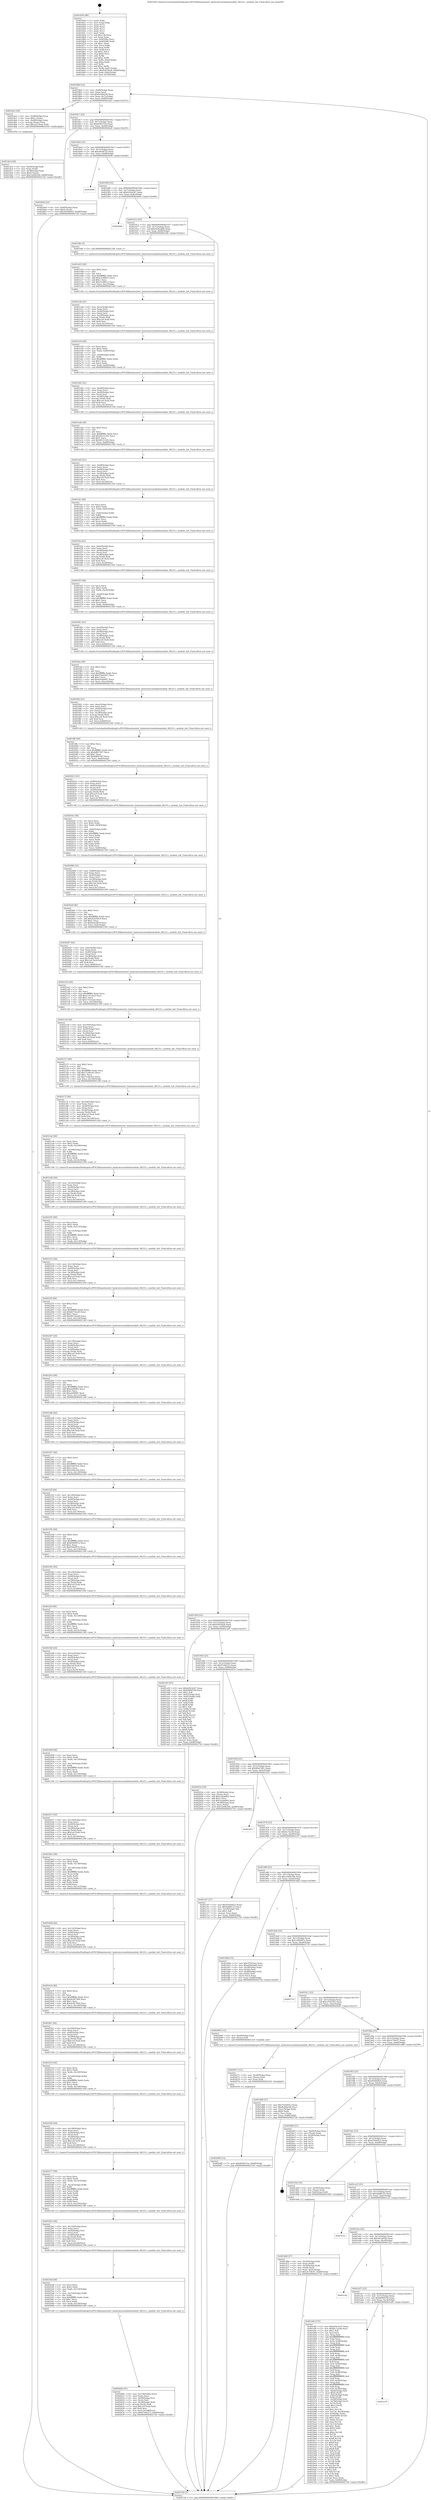 digraph "0x401850" {
  label = "0x401850 (/mnt/c/Users/mathe/Desktop/tcc/POCII/binaries/extr_hashcatsrcmodulesmodule_06233.c_module_init_Final-ollvm.out::main(0))"
  labelloc = "t"
  node[shape=record]

  Entry [label="",width=0.3,height=0.3,shape=circle,fillcolor=black,style=filled]
  "0x4018b0" [label="{
     0x4018b0 [23]\l
     | [instrs]\l
     &nbsp;&nbsp;0x4018b0 \<+3\>: mov -0x68(%rbp),%eax\l
     &nbsp;&nbsp;0x4018b3 \<+2\>: mov %eax,%ecx\l
     &nbsp;&nbsp;0x4018b5 \<+6\>: sub $0x8c48ae58,%ecx\l
     &nbsp;&nbsp;0x4018bb \<+3\>: mov %eax,-0x7c(%rbp)\l
     &nbsp;&nbsp;0x4018be \<+3\>: mov %ecx,-0x80(%rbp)\l
     &nbsp;&nbsp;0x4018c1 \<+6\>: je 0000000000401da3 \<main+0x553\>\l
  }"]
  "0x401da3" [label="{
     0x401da3 [29]\l
     | [instrs]\l
     &nbsp;&nbsp;0x401da3 \<+4\>: mov -0x48(%rbp),%rax\l
     &nbsp;&nbsp;0x401da7 \<+6\>: movl $0x1,(%rax)\l
     &nbsp;&nbsp;0x401dad \<+4\>: mov -0x48(%rbp),%rax\l
     &nbsp;&nbsp;0x401db1 \<+3\>: movslq (%rax),%rax\l
     &nbsp;&nbsp;0x401db4 \<+7\>: imul $0x1e0,%rax,%rdi\l
     &nbsp;&nbsp;0x401dbb \<+5\>: call 0000000000401050 \<malloc@plt\>\l
     | [calls]\l
     &nbsp;&nbsp;0x401050 \{1\} (unknown)\l
  }"]
  "0x4018c7" [label="{
     0x4018c7 [25]\l
     | [instrs]\l
     &nbsp;&nbsp;0x4018c7 \<+5\>: jmp 00000000004018cc \<main+0x7c\>\l
     &nbsp;&nbsp;0x4018cc \<+3\>: mov -0x7c(%rbp),%eax\l
     &nbsp;&nbsp;0x4018cf \<+5\>: sub $0x8e9637ee,%eax\l
     &nbsp;&nbsp;0x4018d4 \<+6\>: mov %eax,-0x84(%rbp)\l
     &nbsp;&nbsp;0x4018da \<+6\>: je 00000000004026a9 \<main+0xe59\>\l
  }"]
  Exit [label="",width=0.3,height=0.3,shape=circle,fillcolor=black,style=filled,peripheries=2]
  "0x4026a9" [label="{
     0x4026a9 [22]\l
     | [instrs]\l
     &nbsp;&nbsp;0x4026a9 \<+4\>: mov -0x60(%rbp),%rax\l
     &nbsp;&nbsp;0x4026ad \<+6\>: movl $0x0,(%rax)\l
     &nbsp;&nbsp;0x4026b3 \<+7\>: movl $0x4056b493,-0x68(%rbp)\l
     &nbsp;&nbsp;0x4026ba \<+5\>: jmp 0000000000402726 \<main+0xed6\>\l
  }"]
  "0x4018e0" [label="{
     0x4018e0 [25]\l
     | [instrs]\l
     &nbsp;&nbsp;0x4018e0 \<+5\>: jmp 00000000004018e5 \<main+0x95\>\l
     &nbsp;&nbsp;0x4018e5 \<+3\>: mov -0x7c(%rbp),%eax\l
     &nbsp;&nbsp;0x4018e8 \<+5\>: sub $0xa9cb67f3,%eax\l
     &nbsp;&nbsp;0x4018ed \<+6\>: mov %eax,-0x88(%rbp)\l
     &nbsp;&nbsp;0x4018f3 \<+6\>: je 0000000000402698 \<main+0xe48\>\l
  }"]
  "0x402680" [label="{
     0x402680 [12]\l
     | [instrs]\l
     &nbsp;&nbsp;0x402680 \<+7\>: movl $0x8e9637ee,-0x68(%rbp)\l
     &nbsp;&nbsp;0x402687 \<+5\>: jmp 0000000000402726 \<main+0xed6\>\l
  }"]
  "0x402698" [label="{
     0x402698\l
  }", style=dashed]
  "0x4018f9" [label="{
     0x4018f9 [25]\l
     | [instrs]\l
     &nbsp;&nbsp;0x4018f9 \<+5\>: jmp 00000000004018fe \<main+0xae\>\l
     &nbsp;&nbsp;0x4018fe \<+3\>: mov -0x7c(%rbp),%eax\l
     &nbsp;&nbsp;0x401901 \<+5\>: sub $0xb29c0cd7,%eax\l
     &nbsp;&nbsp;0x401906 \<+6\>: mov %eax,-0x8c(%rbp)\l
     &nbsp;&nbsp;0x40190c \<+6\>: je 00000000004026d4 \<main+0xe84\>\l
  }"]
  "0x402671" [label="{
     0x402671 [15]\l
     | [instrs]\l
     &nbsp;&nbsp;0x402671 \<+4\>: mov -0x40(%rbp),%rax\l
     &nbsp;&nbsp;0x402675 \<+3\>: mov (%rax),%rax\l
     &nbsp;&nbsp;0x402678 \<+3\>: mov %rax,%rdi\l
     &nbsp;&nbsp;0x40267b \<+5\>: call 0000000000401030 \<free@plt\>\l
     | [calls]\l
     &nbsp;&nbsp;0x401030 \{1\} (unknown)\l
  }"]
  "0x4026d4" [label="{
     0x4026d4\l
  }", style=dashed]
  "0x401912" [label="{
     0x401912 [25]\l
     | [instrs]\l
     &nbsp;&nbsp;0x401912 \<+5\>: jmp 0000000000401917 \<main+0xc7\>\l
     &nbsp;&nbsp;0x401917 \<+3\>: mov -0x7c(%rbp),%eax\l
     &nbsp;&nbsp;0x40191a \<+5\>: sub $0xe83ba460,%eax\l
     &nbsp;&nbsp;0x40191f \<+6\>: mov %eax,-0x90(%rbp)\l
     &nbsp;&nbsp;0x401925 \<+6\>: je 0000000000401dfe \<main+0x5ae\>\l
  }"]
  "0x40260b" [label="{
     0x40260b [51]\l
     | [instrs]\l
     &nbsp;&nbsp;0x40260b \<+6\>: mov -0x158(%rbp),%ecx\l
     &nbsp;&nbsp;0x402611 \<+3\>: imul %eax,%ecx\l
     &nbsp;&nbsp;0x402614 \<+4\>: mov -0x40(%rbp),%rsi\l
     &nbsp;&nbsp;0x402618 \<+3\>: mov (%rsi),%rsi\l
     &nbsp;&nbsp;0x40261b \<+4\>: mov -0x38(%rbp),%rdi\l
     &nbsp;&nbsp;0x40261f \<+3\>: movslq (%rdi),%rdi\l
     &nbsp;&nbsp;0x402622 \<+7\>: imul $0x1e0,%rdi,%rdi\l
     &nbsp;&nbsp;0x402629 \<+3\>: add %rdi,%rsi\l
     &nbsp;&nbsp;0x40262c \<+6\>: mov %ecx,0x1d8(%rsi)\l
     &nbsp;&nbsp;0x402632 \<+7\>: movl $0xf7e9d215,-0x68(%rbp)\l
     &nbsp;&nbsp;0x402639 \<+5\>: jmp 0000000000402726 \<main+0xed6\>\l
  }"]
  "0x401dfe" [label="{
     0x401dfe [5]\l
     | [instrs]\l
     &nbsp;&nbsp;0x401dfe \<+5\>: call 0000000000401160 \<next_i\>\l
     | [calls]\l
     &nbsp;&nbsp;0x401160 \{1\} (/mnt/c/Users/mathe/Desktop/tcc/POCII/binaries/extr_hashcatsrcmodulesmodule_06233.c_module_init_Final-ollvm.out::next_i)\l
  }"]
  "0x40192b" [label="{
     0x40192b [25]\l
     | [instrs]\l
     &nbsp;&nbsp;0x40192b \<+5\>: jmp 0000000000401930 \<main+0xe0\>\l
     &nbsp;&nbsp;0x401930 \<+3\>: mov -0x7c(%rbp),%eax\l
     &nbsp;&nbsp;0x401933 \<+5\>: sub $0xf5d55be8,%eax\l
     &nbsp;&nbsp;0x401938 \<+6\>: mov %eax,-0x94(%rbp)\l
     &nbsp;&nbsp;0x40193e \<+6\>: je 0000000000401a93 \<main+0x243\>\l
  }"]
  "0x4025dd" [label="{
     0x4025dd [46]\l
     | [instrs]\l
     &nbsp;&nbsp;0x4025dd \<+2\>: xor %ecx,%ecx\l
     &nbsp;&nbsp;0x4025df \<+5\>: mov $0x2,%edx\l
     &nbsp;&nbsp;0x4025e4 \<+6\>: mov %edx,-0x154(%rbp)\l
     &nbsp;&nbsp;0x4025ea \<+1\>: cltd\l
     &nbsp;&nbsp;0x4025eb \<+7\>: mov -0x154(%rbp),%r8d\l
     &nbsp;&nbsp;0x4025f2 \<+3\>: idiv %r8d\l
     &nbsp;&nbsp;0x4025f5 \<+6\>: imul $0xfffffffe,%edx,%edx\l
     &nbsp;&nbsp;0x4025fb \<+3\>: sub $0x1,%ecx\l
     &nbsp;&nbsp;0x4025fe \<+2\>: sub %ecx,%edx\l
     &nbsp;&nbsp;0x402600 \<+6\>: mov %edx,-0x158(%rbp)\l
     &nbsp;&nbsp;0x402606 \<+5\>: call 0000000000401160 \<next_i\>\l
     | [calls]\l
     &nbsp;&nbsp;0x401160 \{1\} (/mnt/c/Users/mathe/Desktop/tcc/POCII/binaries/extr_hashcatsrcmodulesmodule_06233.c_module_init_Final-ollvm.out::next_i)\l
  }"]
  "0x401a93" [label="{
     0x401a93 [97]\l
     | [instrs]\l
     &nbsp;&nbsp;0x401a93 \<+5\>: mov $0xb29c0cd7,%eax\l
     &nbsp;&nbsp;0x401a98 \<+5\>: mov $0x6f060558,%ecx\l
     &nbsp;&nbsp;0x401a9d \<+2\>: mov $0x1,%dl\l
     &nbsp;&nbsp;0x401a9f \<+4\>: mov -0x62(%rbp),%sil\l
     &nbsp;&nbsp;0x401aa3 \<+4\>: mov -0x61(%rbp),%dil\l
     &nbsp;&nbsp;0x401aa7 \<+3\>: mov %sil,%r8b\l
     &nbsp;&nbsp;0x401aaa \<+4\>: xor $0xff,%r8b\l
     &nbsp;&nbsp;0x401aae \<+3\>: mov %dil,%r9b\l
     &nbsp;&nbsp;0x401ab1 \<+4\>: xor $0xff,%r9b\l
     &nbsp;&nbsp;0x401ab5 \<+3\>: xor $0x1,%dl\l
     &nbsp;&nbsp;0x401ab8 \<+3\>: mov %r8b,%r10b\l
     &nbsp;&nbsp;0x401abb \<+4\>: and $0xff,%r10b\l
     &nbsp;&nbsp;0x401abf \<+3\>: and %dl,%sil\l
     &nbsp;&nbsp;0x401ac2 \<+3\>: mov %r9b,%r11b\l
     &nbsp;&nbsp;0x401ac5 \<+4\>: and $0xff,%r11b\l
     &nbsp;&nbsp;0x401ac9 \<+3\>: and %dl,%dil\l
     &nbsp;&nbsp;0x401acc \<+3\>: or %sil,%r10b\l
     &nbsp;&nbsp;0x401acf \<+3\>: or %dil,%r11b\l
     &nbsp;&nbsp;0x401ad2 \<+3\>: xor %r11b,%r10b\l
     &nbsp;&nbsp;0x401ad5 \<+3\>: or %r9b,%r8b\l
     &nbsp;&nbsp;0x401ad8 \<+4\>: xor $0xff,%r8b\l
     &nbsp;&nbsp;0x401adc \<+3\>: or $0x1,%dl\l
     &nbsp;&nbsp;0x401adf \<+3\>: and %dl,%r8b\l
     &nbsp;&nbsp;0x401ae2 \<+3\>: or %r8b,%r10b\l
     &nbsp;&nbsp;0x401ae5 \<+4\>: test $0x1,%r10b\l
     &nbsp;&nbsp;0x401ae9 \<+3\>: cmovne %ecx,%eax\l
     &nbsp;&nbsp;0x401aec \<+3\>: mov %eax,-0x68(%rbp)\l
     &nbsp;&nbsp;0x401aef \<+5\>: jmp 0000000000402726 \<main+0xed6\>\l
  }"]
  "0x401944" [label="{
     0x401944 [25]\l
     | [instrs]\l
     &nbsp;&nbsp;0x401944 \<+5\>: jmp 0000000000401949 \<main+0xf9\>\l
     &nbsp;&nbsp;0x401949 \<+3\>: mov -0x7c(%rbp),%eax\l
     &nbsp;&nbsp;0x40194c \<+5\>: sub $0xf7e9d215,%eax\l
     &nbsp;&nbsp;0x401951 \<+6\>: mov %eax,-0x98(%rbp)\l
     &nbsp;&nbsp;0x401957 \<+6\>: je 000000000040263e \<main+0xdee\>\l
  }"]
  "0x402726" [label="{
     0x402726 [5]\l
     | [instrs]\l
     &nbsp;&nbsp;0x402726 \<+5\>: jmp 00000000004018b0 \<main+0x60\>\l
  }"]
  "0x401850" [label="{
     0x401850 [96]\l
     | [instrs]\l
     &nbsp;&nbsp;0x401850 \<+1\>: push %rbp\l
     &nbsp;&nbsp;0x401851 \<+3\>: mov %rsp,%rbp\l
     &nbsp;&nbsp;0x401854 \<+2\>: push %r15\l
     &nbsp;&nbsp;0x401856 \<+2\>: push %r14\l
     &nbsp;&nbsp;0x401858 \<+2\>: push %r13\l
     &nbsp;&nbsp;0x40185a \<+2\>: push %r12\l
     &nbsp;&nbsp;0x40185c \<+1\>: push %rbx\l
     &nbsp;&nbsp;0x40185d \<+7\>: sub $0x138,%rsp\l
     &nbsp;&nbsp;0x401864 \<+2\>: xor %eax,%eax\l
     &nbsp;&nbsp;0x401866 \<+7\>: mov 0x4050bc,%ecx\l
     &nbsp;&nbsp;0x40186d \<+7\>: mov 0x405080,%edx\l
     &nbsp;&nbsp;0x401874 \<+3\>: sub $0x1,%eax\l
     &nbsp;&nbsp;0x401877 \<+3\>: mov %ecx,%r8d\l
     &nbsp;&nbsp;0x40187a \<+3\>: add %eax,%r8d\l
     &nbsp;&nbsp;0x40187d \<+4\>: imul %r8d,%ecx\l
     &nbsp;&nbsp;0x401881 \<+3\>: and $0x1,%ecx\l
     &nbsp;&nbsp;0x401884 \<+3\>: cmp $0x0,%ecx\l
     &nbsp;&nbsp;0x401887 \<+4\>: sete %r9b\l
     &nbsp;&nbsp;0x40188b \<+4\>: and $0x1,%r9b\l
     &nbsp;&nbsp;0x40188f \<+4\>: mov %r9b,-0x62(%rbp)\l
     &nbsp;&nbsp;0x401893 \<+3\>: cmp $0xa,%edx\l
     &nbsp;&nbsp;0x401896 \<+4\>: setl %r9b\l
     &nbsp;&nbsp;0x40189a \<+4\>: and $0x1,%r9b\l
     &nbsp;&nbsp;0x40189e \<+4\>: mov %r9b,-0x61(%rbp)\l
     &nbsp;&nbsp;0x4018a2 \<+7\>: movl $0xf5d55be8,-0x68(%rbp)\l
     &nbsp;&nbsp;0x4018a9 \<+3\>: mov %edi,-0x6c(%rbp)\l
     &nbsp;&nbsp;0x4018ac \<+4\>: mov %rsi,-0x78(%rbp)\l
  }"]
  "0x4025b1" [label="{
     0x4025b1 [44]\l
     | [instrs]\l
     &nbsp;&nbsp;0x4025b1 \<+6\>: mov -0x150(%rbp),%ecx\l
     &nbsp;&nbsp;0x4025b7 \<+3\>: imul %eax,%ecx\l
     &nbsp;&nbsp;0x4025ba \<+4\>: mov -0x40(%rbp),%rsi\l
     &nbsp;&nbsp;0x4025be \<+3\>: mov (%rsi),%rsi\l
     &nbsp;&nbsp;0x4025c1 \<+4\>: mov -0x38(%rbp),%rdi\l
     &nbsp;&nbsp;0x4025c5 \<+3\>: movslq (%rdi),%rdi\l
     &nbsp;&nbsp;0x4025c8 \<+7\>: imul $0x1e0,%rdi,%rdi\l
     &nbsp;&nbsp;0x4025cf \<+3\>: add %rdi,%rsi\l
     &nbsp;&nbsp;0x4025d2 \<+6\>: mov %ecx,0x1d4(%rsi)\l
     &nbsp;&nbsp;0x4025d8 \<+5\>: call 0000000000401160 \<next_i\>\l
     | [calls]\l
     &nbsp;&nbsp;0x401160 \{1\} (/mnt/c/Users/mathe/Desktop/tcc/POCII/binaries/extr_hashcatsrcmodulesmodule_06233.c_module_init_Final-ollvm.out::next_i)\l
  }"]
  "0x40263e" [label="{
     0x40263e [39]\l
     | [instrs]\l
     &nbsp;&nbsp;0x40263e \<+4\>: mov -0x38(%rbp),%rax\l
     &nbsp;&nbsp;0x402642 \<+2\>: mov (%rax),%ecx\l
     &nbsp;&nbsp;0x402644 \<+6\>: add $0x5cbab6b5,%ecx\l
     &nbsp;&nbsp;0x40264a \<+3\>: add $0x1,%ecx\l
     &nbsp;&nbsp;0x40264d \<+6\>: sub $0x5cbab6b5,%ecx\l
     &nbsp;&nbsp;0x402653 \<+4\>: mov -0x38(%rbp),%rax\l
     &nbsp;&nbsp;0x402657 \<+2\>: mov %ecx,(%rax)\l
     &nbsp;&nbsp;0x402659 \<+7\>: movl $0x1a44b166,-0x68(%rbp)\l
     &nbsp;&nbsp;0x402660 \<+5\>: jmp 0000000000402726 \<main+0xed6\>\l
  }"]
  "0x40195d" [label="{
     0x40195d [25]\l
     | [instrs]\l
     &nbsp;&nbsp;0x40195d \<+5\>: jmp 0000000000401962 \<main+0x112\>\l
     &nbsp;&nbsp;0x401962 \<+3\>: mov -0x7c(%rbp),%eax\l
     &nbsp;&nbsp;0x401965 \<+5\>: sub $0xfbbe7d41,%eax\l
     &nbsp;&nbsp;0x40196a \<+6\>: mov %eax,-0x9c(%rbp)\l
     &nbsp;&nbsp;0x401970 \<+6\>: je 0000000000401d51 \<main+0x501\>\l
  }"]
  "0x402577" [label="{
     0x402577 [58]\l
     | [instrs]\l
     &nbsp;&nbsp;0x402577 \<+2\>: xor %ecx,%ecx\l
     &nbsp;&nbsp;0x402579 \<+5\>: mov $0x2,%edx\l
     &nbsp;&nbsp;0x40257e \<+6\>: mov %edx,-0x14c(%rbp)\l
     &nbsp;&nbsp;0x402584 \<+1\>: cltd\l
     &nbsp;&nbsp;0x402585 \<+7\>: mov -0x14c(%rbp),%r8d\l
     &nbsp;&nbsp;0x40258c \<+3\>: idiv %r8d\l
     &nbsp;&nbsp;0x40258f \<+6\>: imul $0xfffffffe,%edx,%edx\l
     &nbsp;&nbsp;0x402595 \<+3\>: mov %ecx,%r9d\l
     &nbsp;&nbsp;0x402598 \<+3\>: sub %edx,%r9d\l
     &nbsp;&nbsp;0x40259b \<+2\>: mov %ecx,%edx\l
     &nbsp;&nbsp;0x40259d \<+3\>: sub $0x1,%edx\l
     &nbsp;&nbsp;0x4025a0 \<+3\>: add %edx,%r9d\l
     &nbsp;&nbsp;0x4025a3 \<+3\>: sub %r9d,%ecx\l
     &nbsp;&nbsp;0x4025a6 \<+6\>: mov %ecx,-0x150(%rbp)\l
     &nbsp;&nbsp;0x4025ac \<+5\>: call 0000000000401160 \<next_i\>\l
     | [calls]\l
     &nbsp;&nbsp;0x401160 \{1\} (/mnt/c/Users/mathe/Desktop/tcc/POCII/binaries/extr_hashcatsrcmodulesmodule_06233.c_module_init_Final-ollvm.out::next_i)\l
  }"]
  "0x401d51" [label="{
     0x401d51\l
  }", style=dashed]
  "0x401976" [label="{
     0x401976 [25]\l
     | [instrs]\l
     &nbsp;&nbsp;0x401976 \<+5\>: jmp 000000000040197b \<main+0x12b\>\l
     &nbsp;&nbsp;0x40197b \<+3\>: mov -0x7c(%rbp),%eax\l
     &nbsp;&nbsp;0x40197e \<+5\>: sub $0xfec7ac4d,%eax\l
     &nbsp;&nbsp;0x401983 \<+6\>: mov %eax,-0xa0(%rbp)\l
     &nbsp;&nbsp;0x401989 \<+6\>: je 0000000000401c07 \<main+0x3b7\>\l
  }"]
  "0x40254b" [label="{
     0x40254b [44]\l
     | [instrs]\l
     &nbsp;&nbsp;0x40254b \<+6\>: mov -0x148(%rbp),%ecx\l
     &nbsp;&nbsp;0x402551 \<+3\>: imul %eax,%ecx\l
     &nbsp;&nbsp;0x402554 \<+4\>: mov -0x40(%rbp),%rsi\l
     &nbsp;&nbsp;0x402558 \<+3\>: mov (%rsi),%rsi\l
     &nbsp;&nbsp;0x40255b \<+4\>: mov -0x38(%rbp),%rdi\l
     &nbsp;&nbsp;0x40255f \<+3\>: movslq (%rdi),%rdi\l
     &nbsp;&nbsp;0x402562 \<+7\>: imul $0x1e0,%rdi,%rdi\l
     &nbsp;&nbsp;0x402569 \<+3\>: add %rdi,%rsi\l
     &nbsp;&nbsp;0x40256c \<+6\>: mov %ecx,0x1d0(%rsi)\l
     &nbsp;&nbsp;0x402572 \<+5\>: call 0000000000401160 \<next_i\>\l
     | [calls]\l
     &nbsp;&nbsp;0x401160 \{1\} (/mnt/c/Users/mathe/Desktop/tcc/POCII/binaries/extr_hashcatsrcmodulesmodule_06233.c_module_init_Final-ollvm.out::next_i)\l
  }"]
  "0x401c07" [label="{
     0x401c07 [27]\l
     | [instrs]\l
     &nbsp;&nbsp;0x401c07 \<+5\>: mov $0x45444423,%eax\l
     &nbsp;&nbsp;0x401c0c \<+5\>: mov $0x4ddf8125,%ecx\l
     &nbsp;&nbsp;0x401c11 \<+3\>: mov -0x2d(%rbp),%dl\l
     &nbsp;&nbsp;0x401c14 \<+3\>: test $0x1,%dl\l
     &nbsp;&nbsp;0x401c17 \<+3\>: cmovne %ecx,%eax\l
     &nbsp;&nbsp;0x401c1a \<+3\>: mov %eax,-0x68(%rbp)\l
     &nbsp;&nbsp;0x401c1d \<+5\>: jmp 0000000000402726 \<main+0xed6\>\l
  }"]
  "0x40198f" [label="{
     0x40198f [25]\l
     | [instrs]\l
     &nbsp;&nbsp;0x40198f \<+5\>: jmp 0000000000401994 \<main+0x144\>\l
     &nbsp;&nbsp;0x401994 \<+3\>: mov -0x7c(%rbp),%eax\l
     &nbsp;&nbsp;0x401997 \<+5\>: sub $0x1a44b166,%eax\l
     &nbsp;&nbsp;0x40199c \<+6\>: mov %eax,-0xa4(%rbp)\l
     &nbsp;&nbsp;0x4019a2 \<+6\>: je 0000000000401ddd \<main+0x58d\>\l
  }"]
  "0x40251d" [label="{
     0x40251d [46]\l
     | [instrs]\l
     &nbsp;&nbsp;0x40251d \<+2\>: xor %ecx,%ecx\l
     &nbsp;&nbsp;0x40251f \<+5\>: mov $0x2,%edx\l
     &nbsp;&nbsp;0x402524 \<+6\>: mov %edx,-0x144(%rbp)\l
     &nbsp;&nbsp;0x40252a \<+1\>: cltd\l
     &nbsp;&nbsp;0x40252b \<+7\>: mov -0x144(%rbp),%r8d\l
     &nbsp;&nbsp;0x402532 \<+3\>: idiv %r8d\l
     &nbsp;&nbsp;0x402535 \<+6\>: imul $0xfffffffe,%edx,%edx\l
     &nbsp;&nbsp;0x40253b \<+3\>: sub $0x1,%ecx\l
     &nbsp;&nbsp;0x40253e \<+2\>: sub %ecx,%edx\l
     &nbsp;&nbsp;0x402540 \<+6\>: mov %edx,-0x148(%rbp)\l
     &nbsp;&nbsp;0x402546 \<+5\>: call 0000000000401160 \<next_i\>\l
     | [calls]\l
     &nbsp;&nbsp;0x401160 \{1\} (/mnt/c/Users/mathe/Desktop/tcc/POCII/binaries/extr_hashcatsrcmodulesmodule_06233.c_module_init_Final-ollvm.out::next_i)\l
  }"]
  "0x401ddd" [label="{
     0x401ddd [33]\l
     | [instrs]\l
     &nbsp;&nbsp;0x401ddd \<+5\>: mov $0x1f7625e2,%eax\l
     &nbsp;&nbsp;0x401de2 \<+5\>: mov $0xe83ba460,%ecx\l
     &nbsp;&nbsp;0x401de7 \<+4\>: mov -0x38(%rbp),%rdx\l
     &nbsp;&nbsp;0x401deb \<+2\>: mov (%rdx),%esi\l
     &nbsp;&nbsp;0x401ded \<+4\>: mov -0x48(%rbp),%rdx\l
     &nbsp;&nbsp;0x401df1 \<+2\>: cmp (%rdx),%esi\l
     &nbsp;&nbsp;0x401df3 \<+3\>: cmovl %ecx,%eax\l
     &nbsp;&nbsp;0x401df6 \<+3\>: mov %eax,-0x68(%rbp)\l
     &nbsp;&nbsp;0x401df9 \<+5\>: jmp 0000000000402726 \<main+0xed6\>\l
  }"]
  "0x4019a8" [label="{
     0x4019a8 [25]\l
     | [instrs]\l
     &nbsp;&nbsp;0x4019a8 \<+5\>: jmp 00000000004019ad \<main+0x15d\>\l
     &nbsp;&nbsp;0x4019ad \<+3\>: mov -0x7c(%rbp),%eax\l
     &nbsp;&nbsp;0x4019b0 \<+5\>: sub $0x1a9b487e,%eax\l
     &nbsp;&nbsp;0x4019b5 \<+6\>: mov %eax,-0xa8(%rbp)\l
     &nbsp;&nbsp;0x4019bb \<+6\>: je 0000000000402710 \<main+0xec0\>\l
  }"]
  "0x4024f1" [label="{
     0x4024f1 [44]\l
     | [instrs]\l
     &nbsp;&nbsp;0x4024f1 \<+6\>: mov -0x140(%rbp),%ecx\l
     &nbsp;&nbsp;0x4024f7 \<+3\>: imul %eax,%ecx\l
     &nbsp;&nbsp;0x4024fa \<+4\>: mov -0x40(%rbp),%rsi\l
     &nbsp;&nbsp;0x4024fe \<+3\>: mov (%rsi),%rsi\l
     &nbsp;&nbsp;0x402501 \<+4\>: mov -0x38(%rbp),%rdi\l
     &nbsp;&nbsp;0x402505 \<+3\>: movslq (%rdi),%rdi\l
     &nbsp;&nbsp;0x402508 \<+7\>: imul $0x1e0,%rdi,%rdi\l
     &nbsp;&nbsp;0x40250f \<+3\>: add %rdi,%rsi\l
     &nbsp;&nbsp;0x402512 \<+6\>: mov %ecx,0x198(%rsi)\l
     &nbsp;&nbsp;0x402518 \<+5\>: call 0000000000401160 \<next_i\>\l
     | [calls]\l
     &nbsp;&nbsp;0x401160 \{1\} (/mnt/c/Users/mathe/Desktop/tcc/POCII/binaries/extr_hashcatsrcmodulesmodule_06233.c_module_init_Final-ollvm.out::next_i)\l
  }"]
  "0x402710" [label="{
     0x402710\l
  }", style=dashed]
  "0x4019c1" [label="{
     0x4019c1 [25]\l
     | [instrs]\l
     &nbsp;&nbsp;0x4019c1 \<+5\>: jmp 00000000004019c6 \<main+0x176\>\l
     &nbsp;&nbsp;0x4019c6 \<+3\>: mov -0x7c(%rbp),%eax\l
     &nbsp;&nbsp;0x4019c9 \<+5\>: sub $0x1f7625e2,%eax\l
     &nbsp;&nbsp;0x4019ce \<+6\>: mov %eax,-0xac(%rbp)\l
     &nbsp;&nbsp;0x4019d4 \<+6\>: je 0000000000402665 \<main+0xe15\>\l
  }"]
  "0x4024c9" [label="{
     0x4024c9 [40]\l
     | [instrs]\l
     &nbsp;&nbsp;0x4024c9 \<+5\>: mov $0x2,%ecx\l
     &nbsp;&nbsp;0x4024ce \<+1\>: cltd\l
     &nbsp;&nbsp;0x4024cf \<+2\>: idiv %ecx\l
     &nbsp;&nbsp;0x4024d1 \<+6\>: imul $0xfffffffe,%edx,%ecx\l
     &nbsp;&nbsp;0x4024d7 \<+6\>: sub $0xeb367400,%ecx\l
     &nbsp;&nbsp;0x4024dd \<+3\>: add $0x1,%ecx\l
     &nbsp;&nbsp;0x4024e0 \<+6\>: add $0xeb367400,%ecx\l
     &nbsp;&nbsp;0x4024e6 \<+6\>: mov %ecx,-0x140(%rbp)\l
     &nbsp;&nbsp;0x4024ec \<+5\>: call 0000000000401160 \<next_i\>\l
     | [calls]\l
     &nbsp;&nbsp;0x401160 \{1\} (/mnt/c/Users/mathe/Desktop/tcc/POCII/binaries/extr_hashcatsrcmodulesmodule_06233.c_module_init_Final-ollvm.out::next_i)\l
  }"]
  "0x402665" [label="{
     0x402665 [12]\l
     | [instrs]\l
     &nbsp;&nbsp;0x402665 \<+4\>: mov -0x40(%rbp),%rax\l
     &nbsp;&nbsp;0x402669 \<+3\>: mov (%rax),%rdi\l
     &nbsp;&nbsp;0x40266c \<+5\>: call 00000000004013c0 \<module_init\>\l
     | [calls]\l
     &nbsp;&nbsp;0x4013c0 \{1\} (/mnt/c/Users/mathe/Desktop/tcc/POCII/binaries/extr_hashcatsrcmodulesmodule_06233.c_module_init_Final-ollvm.out::module_init)\l
  }"]
  "0x4019da" [label="{
     0x4019da [25]\l
     | [instrs]\l
     &nbsp;&nbsp;0x4019da \<+5\>: jmp 00000000004019df \<main+0x18f\>\l
     &nbsp;&nbsp;0x4019df \<+3\>: mov -0x7c(%rbp),%eax\l
     &nbsp;&nbsp;0x4019e2 \<+5\>: sub $0x3c7bfc47,%eax\l
     &nbsp;&nbsp;0x4019e7 \<+6\>: mov %eax,-0xb0(%rbp)\l
     &nbsp;&nbsp;0x4019ed \<+6\>: je 0000000000401d88 \<main+0x538\>\l
  }"]
  "0x40249d" [label="{
     0x40249d [44]\l
     | [instrs]\l
     &nbsp;&nbsp;0x40249d \<+6\>: mov -0x13c(%rbp),%ecx\l
     &nbsp;&nbsp;0x4024a3 \<+3\>: imul %eax,%ecx\l
     &nbsp;&nbsp;0x4024a6 \<+4\>: mov -0x40(%rbp),%rsi\l
     &nbsp;&nbsp;0x4024aa \<+3\>: mov (%rsi),%rsi\l
     &nbsp;&nbsp;0x4024ad \<+4\>: mov -0x38(%rbp),%rdi\l
     &nbsp;&nbsp;0x4024b1 \<+3\>: movslq (%rdi),%rdi\l
     &nbsp;&nbsp;0x4024b4 \<+7\>: imul $0x1e0,%rdi,%rdi\l
     &nbsp;&nbsp;0x4024bb \<+3\>: add %rdi,%rsi\l
     &nbsp;&nbsp;0x4024be \<+6\>: mov %ecx,0x194(%rsi)\l
     &nbsp;&nbsp;0x4024c4 \<+5\>: call 0000000000401160 \<next_i\>\l
     | [calls]\l
     &nbsp;&nbsp;0x401160 \{1\} (/mnt/c/Users/mathe/Desktop/tcc/POCII/binaries/extr_hashcatsrcmodulesmodule_06233.c_module_init_Final-ollvm.out::next_i)\l
  }"]
  "0x401d88" [label="{
     0x401d88 [27]\l
     | [instrs]\l
     &nbsp;&nbsp;0x401d88 \<+5\>: mov $0x761b691e,%eax\l
     &nbsp;&nbsp;0x401d8d \<+5\>: mov $0x8c48ae58,%ecx\l
     &nbsp;&nbsp;0x401d92 \<+3\>: mov -0x2c(%rbp),%edx\l
     &nbsp;&nbsp;0x401d95 \<+3\>: cmp $0x0,%edx\l
     &nbsp;&nbsp;0x401d98 \<+3\>: cmove %ecx,%eax\l
     &nbsp;&nbsp;0x401d9b \<+3\>: mov %eax,-0x68(%rbp)\l
     &nbsp;&nbsp;0x401d9e \<+5\>: jmp 0000000000402726 \<main+0xed6\>\l
  }"]
  "0x4019f3" [label="{
     0x4019f3 [25]\l
     | [instrs]\l
     &nbsp;&nbsp;0x4019f3 \<+5\>: jmp 00000000004019f8 \<main+0x1a8\>\l
     &nbsp;&nbsp;0x4019f8 \<+3\>: mov -0x7c(%rbp),%eax\l
     &nbsp;&nbsp;0x4019fb \<+5\>: sub $0x4056b493,%eax\l
     &nbsp;&nbsp;0x401a00 \<+6\>: mov %eax,-0xb4(%rbp)\l
     &nbsp;&nbsp;0x401a06 \<+6\>: je 00000000004026bf \<main+0xe6f\>\l
  }"]
  "0x402463" [label="{
     0x402463 [58]\l
     | [instrs]\l
     &nbsp;&nbsp;0x402463 \<+2\>: xor %ecx,%ecx\l
     &nbsp;&nbsp;0x402465 \<+5\>: mov $0x2,%edx\l
     &nbsp;&nbsp;0x40246a \<+6\>: mov %edx,-0x138(%rbp)\l
     &nbsp;&nbsp;0x402470 \<+1\>: cltd\l
     &nbsp;&nbsp;0x402471 \<+7\>: mov -0x138(%rbp),%r8d\l
     &nbsp;&nbsp;0x402478 \<+3\>: idiv %r8d\l
     &nbsp;&nbsp;0x40247b \<+6\>: imul $0xfffffffe,%edx,%edx\l
     &nbsp;&nbsp;0x402481 \<+3\>: mov %ecx,%r9d\l
     &nbsp;&nbsp;0x402484 \<+3\>: sub %edx,%r9d\l
     &nbsp;&nbsp;0x402487 \<+2\>: mov %ecx,%edx\l
     &nbsp;&nbsp;0x402489 \<+3\>: sub $0x1,%edx\l
     &nbsp;&nbsp;0x40248c \<+3\>: add %edx,%r9d\l
     &nbsp;&nbsp;0x40248f \<+3\>: sub %r9d,%ecx\l
     &nbsp;&nbsp;0x402492 \<+6\>: mov %ecx,-0x13c(%rbp)\l
     &nbsp;&nbsp;0x402498 \<+5\>: call 0000000000401160 \<next_i\>\l
     | [calls]\l
     &nbsp;&nbsp;0x401160 \{1\} (/mnt/c/Users/mathe/Desktop/tcc/POCII/binaries/extr_hashcatsrcmodulesmodule_06233.c_module_init_Final-ollvm.out::next_i)\l
  }"]
  "0x4026bf" [label="{
     0x4026bf [21]\l
     | [instrs]\l
     &nbsp;&nbsp;0x4026bf \<+4\>: mov -0x60(%rbp),%rax\l
     &nbsp;&nbsp;0x4026c3 \<+2\>: mov (%rax),%eax\l
     &nbsp;&nbsp;0x4026c5 \<+4\>: lea -0x28(%rbp),%rsp\l
     &nbsp;&nbsp;0x4026c9 \<+1\>: pop %rbx\l
     &nbsp;&nbsp;0x4026ca \<+2\>: pop %r12\l
     &nbsp;&nbsp;0x4026cc \<+2\>: pop %r13\l
     &nbsp;&nbsp;0x4026ce \<+2\>: pop %r14\l
     &nbsp;&nbsp;0x4026d0 \<+2\>: pop %r15\l
     &nbsp;&nbsp;0x4026d2 \<+1\>: pop %rbp\l
     &nbsp;&nbsp;0x4026d3 \<+1\>: ret\l
  }"]
  "0x401a0c" [label="{
     0x401a0c [25]\l
     | [instrs]\l
     &nbsp;&nbsp;0x401a0c \<+5\>: jmp 0000000000401a11 \<main+0x1c1\>\l
     &nbsp;&nbsp;0x401a11 \<+3\>: mov -0x7c(%rbp),%eax\l
     &nbsp;&nbsp;0x401a14 \<+5\>: sub $0x45444423,%eax\l
     &nbsp;&nbsp;0x401a19 \<+6\>: mov %eax,-0xb8(%rbp)\l
     &nbsp;&nbsp;0x401a1f \<+6\>: je 0000000000401d5d \<main+0x50d\>\l
  }"]
  "0x402437" [label="{
     0x402437 [44]\l
     | [instrs]\l
     &nbsp;&nbsp;0x402437 \<+6\>: mov -0x134(%rbp),%ecx\l
     &nbsp;&nbsp;0x40243d \<+3\>: imul %eax,%ecx\l
     &nbsp;&nbsp;0x402440 \<+4\>: mov -0x40(%rbp),%rsi\l
     &nbsp;&nbsp;0x402444 \<+3\>: mov (%rsi),%rsi\l
     &nbsp;&nbsp;0x402447 \<+4\>: mov -0x38(%rbp),%rdi\l
     &nbsp;&nbsp;0x40244b \<+3\>: movslq (%rdi),%rdi\l
     &nbsp;&nbsp;0x40244e \<+7\>: imul $0x1e0,%rdi,%rdi\l
     &nbsp;&nbsp;0x402455 \<+3\>: add %rdi,%rsi\l
     &nbsp;&nbsp;0x402458 \<+6\>: mov %ecx,0x190(%rsi)\l
     &nbsp;&nbsp;0x40245e \<+5\>: call 0000000000401160 \<next_i\>\l
     | [calls]\l
     &nbsp;&nbsp;0x401160 \{1\} (/mnt/c/Users/mathe/Desktop/tcc/POCII/binaries/extr_hashcatsrcmodulesmodule_06233.c_module_init_Final-ollvm.out::next_i)\l
  }"]
  "0x401d5d" [label="{
     0x401d5d [16]\l
     | [instrs]\l
     &nbsp;&nbsp;0x401d5d \<+4\>: mov -0x58(%rbp),%rax\l
     &nbsp;&nbsp;0x401d61 \<+3\>: mov (%rax),%rax\l
     &nbsp;&nbsp;0x401d64 \<+4\>: mov 0x8(%rax),%rdi\l
     &nbsp;&nbsp;0x401d68 \<+5\>: call 0000000000401060 \<atoi@plt\>\l
     | [calls]\l
     &nbsp;&nbsp;0x401060 \{1\} (unknown)\l
  }"]
  "0x401a25" [label="{
     0x401a25 [25]\l
     | [instrs]\l
     &nbsp;&nbsp;0x401a25 \<+5\>: jmp 0000000000401a2a \<main+0x1da\>\l
     &nbsp;&nbsp;0x401a2a \<+3\>: mov -0x7c(%rbp),%eax\l
     &nbsp;&nbsp;0x401a2d \<+5\>: sub $0x4ddf8125,%eax\l
     &nbsp;&nbsp;0x401a32 \<+6\>: mov %eax,-0xbc(%rbp)\l
     &nbsp;&nbsp;0x401a38 \<+6\>: je 0000000000401c22 \<main+0x3d2\>\l
  }"]
  "0x402409" [label="{
     0x402409 [46]\l
     | [instrs]\l
     &nbsp;&nbsp;0x402409 \<+2\>: xor %ecx,%ecx\l
     &nbsp;&nbsp;0x40240b \<+5\>: mov $0x2,%edx\l
     &nbsp;&nbsp;0x402410 \<+6\>: mov %edx,-0x130(%rbp)\l
     &nbsp;&nbsp;0x402416 \<+1\>: cltd\l
     &nbsp;&nbsp;0x402417 \<+7\>: mov -0x130(%rbp),%r8d\l
     &nbsp;&nbsp;0x40241e \<+3\>: idiv %r8d\l
     &nbsp;&nbsp;0x402421 \<+6\>: imul $0xfffffffe,%edx,%edx\l
     &nbsp;&nbsp;0x402427 \<+3\>: sub $0x1,%ecx\l
     &nbsp;&nbsp;0x40242a \<+2\>: sub %ecx,%edx\l
     &nbsp;&nbsp;0x40242c \<+6\>: mov %edx,-0x134(%rbp)\l
     &nbsp;&nbsp;0x402432 \<+5\>: call 0000000000401160 \<next_i\>\l
     | [calls]\l
     &nbsp;&nbsp;0x401160 \{1\} (/mnt/c/Users/mathe/Desktop/tcc/POCII/binaries/extr_hashcatsrcmodulesmodule_06233.c_module_init_Final-ollvm.out::next_i)\l
  }"]
  "0x401c22" [label="{
     0x401c22\l
  }", style=dashed]
  "0x401a3e" [label="{
     0x401a3e [25]\l
     | [instrs]\l
     &nbsp;&nbsp;0x401a3e \<+5\>: jmp 0000000000401a43 \<main+0x1f3\>\l
     &nbsp;&nbsp;0x401a43 \<+3\>: mov -0x7c(%rbp),%eax\l
     &nbsp;&nbsp;0x401a46 \<+5\>: sub $0x5d1a0c0e,%eax\l
     &nbsp;&nbsp;0x401a4b \<+6\>: mov %eax,-0xc0(%rbp)\l
     &nbsp;&nbsp;0x401a51 \<+6\>: je 0000000000401cb2 \<main+0x462\>\l
  }"]
  "0x4023dd" [label="{
     0x4023dd [44]\l
     | [instrs]\l
     &nbsp;&nbsp;0x4023dd \<+6\>: mov -0x12c(%rbp),%ecx\l
     &nbsp;&nbsp;0x4023e3 \<+3\>: imul %eax,%ecx\l
     &nbsp;&nbsp;0x4023e6 \<+4\>: mov -0x40(%rbp),%rsi\l
     &nbsp;&nbsp;0x4023ea \<+3\>: mov (%rsi),%rsi\l
     &nbsp;&nbsp;0x4023ed \<+4\>: mov -0x38(%rbp),%rdi\l
     &nbsp;&nbsp;0x4023f1 \<+3\>: movslq (%rdi),%rdi\l
     &nbsp;&nbsp;0x4023f4 \<+7\>: imul $0x1e0,%rdi,%rdi\l
     &nbsp;&nbsp;0x4023fb \<+3\>: add %rdi,%rsi\l
     &nbsp;&nbsp;0x4023fe \<+6\>: mov %ecx,0x18c(%rsi)\l
     &nbsp;&nbsp;0x402404 \<+5\>: call 0000000000401160 \<next_i\>\l
     | [calls]\l
     &nbsp;&nbsp;0x401160 \{1\} (/mnt/c/Users/mathe/Desktop/tcc/POCII/binaries/extr_hashcatsrcmodulesmodule_06233.c_module_init_Final-ollvm.out::next_i)\l
  }"]
  "0x401cb2" [label="{
     0x401cb2\l
  }", style=dashed]
  "0x401a57" [label="{
     0x401a57 [25]\l
     | [instrs]\l
     &nbsp;&nbsp;0x401a57 \<+5\>: jmp 0000000000401a5c \<main+0x20c\>\l
     &nbsp;&nbsp;0x401a5c \<+3\>: mov -0x7c(%rbp),%eax\l
     &nbsp;&nbsp;0x401a5f \<+5\>: sub $0x6f060558,%eax\l
     &nbsp;&nbsp;0x401a64 \<+6\>: mov %eax,-0xc4(%rbp)\l
     &nbsp;&nbsp;0x401a6a \<+6\>: je 0000000000401af4 \<main+0x2a4\>\l
  }"]
  "0x4023af" [label="{
     0x4023af [46]\l
     | [instrs]\l
     &nbsp;&nbsp;0x4023af \<+2\>: xor %ecx,%ecx\l
     &nbsp;&nbsp;0x4023b1 \<+5\>: mov $0x2,%edx\l
     &nbsp;&nbsp;0x4023b6 \<+6\>: mov %edx,-0x128(%rbp)\l
     &nbsp;&nbsp;0x4023bc \<+1\>: cltd\l
     &nbsp;&nbsp;0x4023bd \<+7\>: mov -0x128(%rbp),%r8d\l
     &nbsp;&nbsp;0x4023c4 \<+3\>: idiv %r8d\l
     &nbsp;&nbsp;0x4023c7 \<+6\>: imul $0xfffffffe,%edx,%edx\l
     &nbsp;&nbsp;0x4023cd \<+3\>: sub $0x1,%ecx\l
     &nbsp;&nbsp;0x4023d0 \<+2\>: sub %ecx,%edx\l
     &nbsp;&nbsp;0x4023d2 \<+6\>: mov %edx,-0x12c(%rbp)\l
     &nbsp;&nbsp;0x4023d8 \<+5\>: call 0000000000401160 \<next_i\>\l
     | [calls]\l
     &nbsp;&nbsp;0x401160 \{1\} (/mnt/c/Users/mathe/Desktop/tcc/POCII/binaries/extr_hashcatsrcmodulesmodule_06233.c_module_init_Final-ollvm.out::next_i)\l
  }"]
  "0x401af4" [label="{
     0x401af4 [275]\l
     | [instrs]\l
     &nbsp;&nbsp;0x401af4 \<+5\>: mov $0xb29c0cd7,%eax\l
     &nbsp;&nbsp;0x401af9 \<+5\>: mov $0xfec7ac4d,%ecx\l
     &nbsp;&nbsp;0x401afe \<+2\>: mov $0x1,%dl\l
     &nbsp;&nbsp;0x401b00 \<+2\>: xor %esi,%esi\l
     &nbsp;&nbsp;0x401b02 \<+3\>: mov %rsp,%rdi\l
     &nbsp;&nbsp;0x401b05 \<+4\>: add $0xfffffffffffffff0,%rdi\l
     &nbsp;&nbsp;0x401b09 \<+3\>: mov %rdi,%rsp\l
     &nbsp;&nbsp;0x401b0c \<+4\>: mov %rdi,-0x60(%rbp)\l
     &nbsp;&nbsp;0x401b10 \<+3\>: mov %rsp,%rdi\l
     &nbsp;&nbsp;0x401b13 \<+4\>: add $0xfffffffffffffff0,%rdi\l
     &nbsp;&nbsp;0x401b17 \<+3\>: mov %rdi,%rsp\l
     &nbsp;&nbsp;0x401b1a \<+3\>: mov %rsp,%r8\l
     &nbsp;&nbsp;0x401b1d \<+4\>: add $0xfffffffffffffff0,%r8\l
     &nbsp;&nbsp;0x401b21 \<+3\>: mov %r8,%rsp\l
     &nbsp;&nbsp;0x401b24 \<+4\>: mov %r8,-0x58(%rbp)\l
     &nbsp;&nbsp;0x401b28 \<+3\>: mov %rsp,%r8\l
     &nbsp;&nbsp;0x401b2b \<+4\>: add $0xfffffffffffffff0,%r8\l
     &nbsp;&nbsp;0x401b2f \<+3\>: mov %r8,%rsp\l
     &nbsp;&nbsp;0x401b32 \<+4\>: mov %r8,-0x50(%rbp)\l
     &nbsp;&nbsp;0x401b36 \<+3\>: mov %rsp,%r8\l
     &nbsp;&nbsp;0x401b39 \<+4\>: add $0xfffffffffffffff0,%r8\l
     &nbsp;&nbsp;0x401b3d \<+3\>: mov %r8,%rsp\l
     &nbsp;&nbsp;0x401b40 \<+4\>: mov %r8,-0x48(%rbp)\l
     &nbsp;&nbsp;0x401b44 \<+3\>: mov %rsp,%r8\l
     &nbsp;&nbsp;0x401b47 \<+4\>: add $0xfffffffffffffff0,%r8\l
     &nbsp;&nbsp;0x401b4b \<+3\>: mov %r8,%rsp\l
     &nbsp;&nbsp;0x401b4e \<+4\>: mov %r8,-0x40(%rbp)\l
     &nbsp;&nbsp;0x401b52 \<+3\>: mov %rsp,%r8\l
     &nbsp;&nbsp;0x401b55 \<+4\>: add $0xfffffffffffffff0,%r8\l
     &nbsp;&nbsp;0x401b59 \<+3\>: mov %r8,%rsp\l
     &nbsp;&nbsp;0x401b5c \<+4\>: mov %r8,-0x38(%rbp)\l
     &nbsp;&nbsp;0x401b60 \<+4\>: mov -0x60(%rbp),%r8\l
     &nbsp;&nbsp;0x401b64 \<+7\>: movl $0x0,(%r8)\l
     &nbsp;&nbsp;0x401b6b \<+4\>: mov -0x6c(%rbp),%r9d\l
     &nbsp;&nbsp;0x401b6f \<+3\>: mov %r9d,(%rdi)\l
     &nbsp;&nbsp;0x401b72 \<+4\>: mov -0x58(%rbp),%r8\l
     &nbsp;&nbsp;0x401b76 \<+4\>: mov -0x78(%rbp),%r10\l
     &nbsp;&nbsp;0x401b7a \<+3\>: mov %r10,(%r8)\l
     &nbsp;&nbsp;0x401b7d \<+3\>: cmpl $0x2,(%rdi)\l
     &nbsp;&nbsp;0x401b80 \<+4\>: setne %r11b\l
     &nbsp;&nbsp;0x401b84 \<+4\>: and $0x1,%r11b\l
     &nbsp;&nbsp;0x401b88 \<+4\>: mov %r11b,-0x2d(%rbp)\l
     &nbsp;&nbsp;0x401b8c \<+7\>: mov 0x4050bc,%ebx\l
     &nbsp;&nbsp;0x401b93 \<+8\>: mov 0x405080,%r14d\l
     &nbsp;&nbsp;0x401b9b \<+3\>: sub $0x1,%esi\l
     &nbsp;&nbsp;0x401b9e \<+3\>: mov %ebx,%r15d\l
     &nbsp;&nbsp;0x401ba1 \<+3\>: add %esi,%r15d\l
     &nbsp;&nbsp;0x401ba4 \<+4\>: imul %r15d,%ebx\l
     &nbsp;&nbsp;0x401ba8 \<+3\>: and $0x1,%ebx\l
     &nbsp;&nbsp;0x401bab \<+3\>: cmp $0x0,%ebx\l
     &nbsp;&nbsp;0x401bae \<+4\>: sete %r11b\l
     &nbsp;&nbsp;0x401bb2 \<+4\>: cmp $0xa,%r14d\l
     &nbsp;&nbsp;0x401bb6 \<+4\>: setl %r12b\l
     &nbsp;&nbsp;0x401bba \<+3\>: mov %r11b,%r13b\l
     &nbsp;&nbsp;0x401bbd \<+4\>: xor $0xff,%r13b\l
     &nbsp;&nbsp;0x401bc1 \<+3\>: mov %r12b,%sil\l
     &nbsp;&nbsp;0x401bc4 \<+4\>: xor $0xff,%sil\l
     &nbsp;&nbsp;0x401bc8 \<+3\>: xor $0x1,%dl\l
     &nbsp;&nbsp;0x401bcb \<+3\>: mov %r13b,%dil\l
     &nbsp;&nbsp;0x401bce \<+4\>: and $0xff,%dil\l
     &nbsp;&nbsp;0x401bd2 \<+3\>: and %dl,%r11b\l
     &nbsp;&nbsp;0x401bd5 \<+3\>: mov %sil,%r8b\l
     &nbsp;&nbsp;0x401bd8 \<+4\>: and $0xff,%r8b\l
     &nbsp;&nbsp;0x401bdc \<+3\>: and %dl,%r12b\l
     &nbsp;&nbsp;0x401bdf \<+3\>: or %r11b,%dil\l
     &nbsp;&nbsp;0x401be2 \<+3\>: or %r12b,%r8b\l
     &nbsp;&nbsp;0x401be5 \<+3\>: xor %r8b,%dil\l
     &nbsp;&nbsp;0x401be8 \<+3\>: or %sil,%r13b\l
     &nbsp;&nbsp;0x401beb \<+4\>: xor $0xff,%r13b\l
     &nbsp;&nbsp;0x401bef \<+3\>: or $0x1,%dl\l
     &nbsp;&nbsp;0x401bf2 \<+3\>: and %dl,%r13b\l
     &nbsp;&nbsp;0x401bf5 \<+3\>: or %r13b,%dil\l
     &nbsp;&nbsp;0x401bf8 \<+4\>: test $0x1,%dil\l
     &nbsp;&nbsp;0x401bfc \<+3\>: cmovne %ecx,%eax\l
     &nbsp;&nbsp;0x401bff \<+3\>: mov %eax,-0x68(%rbp)\l
     &nbsp;&nbsp;0x401c02 \<+5\>: jmp 0000000000402726 \<main+0xed6\>\l
  }"]
  "0x401a70" [label="{
     0x401a70\l
  }", style=dashed]
  "0x402383" [label="{
     0x402383 [44]\l
     | [instrs]\l
     &nbsp;&nbsp;0x402383 \<+6\>: mov -0x124(%rbp),%ecx\l
     &nbsp;&nbsp;0x402389 \<+3\>: imul %eax,%ecx\l
     &nbsp;&nbsp;0x40238c \<+4\>: mov -0x40(%rbp),%rsi\l
     &nbsp;&nbsp;0x402390 \<+3\>: mov (%rsi),%rsi\l
     &nbsp;&nbsp;0x402393 \<+4\>: mov -0x38(%rbp),%rdi\l
     &nbsp;&nbsp;0x402397 \<+3\>: movslq (%rdi),%rdi\l
     &nbsp;&nbsp;0x40239a \<+7\>: imul $0x1e0,%rdi,%rdi\l
     &nbsp;&nbsp;0x4023a1 \<+3\>: add %rdi,%rsi\l
     &nbsp;&nbsp;0x4023a4 \<+6\>: mov %ecx,0x188(%rsi)\l
     &nbsp;&nbsp;0x4023aa \<+5\>: call 0000000000401160 \<next_i\>\l
     | [calls]\l
     &nbsp;&nbsp;0x401160 \{1\} (/mnt/c/Users/mathe/Desktop/tcc/POCII/binaries/extr_hashcatsrcmodulesmodule_06233.c_module_init_Final-ollvm.out::next_i)\l
  }"]
  "0x401d6d" [label="{
     0x401d6d [27]\l
     | [instrs]\l
     &nbsp;&nbsp;0x401d6d \<+4\>: mov -0x50(%rbp),%rdi\l
     &nbsp;&nbsp;0x401d71 \<+2\>: mov %eax,(%rdi)\l
     &nbsp;&nbsp;0x401d73 \<+4\>: mov -0x50(%rbp),%rdi\l
     &nbsp;&nbsp;0x401d77 \<+2\>: mov (%rdi),%eax\l
     &nbsp;&nbsp;0x401d79 \<+3\>: mov %eax,-0x2c(%rbp)\l
     &nbsp;&nbsp;0x401d7c \<+7\>: movl $0x3c7bfc47,-0x68(%rbp)\l
     &nbsp;&nbsp;0x401d83 \<+5\>: jmp 0000000000402726 \<main+0xed6\>\l
  }"]
  "0x401dc0" [label="{
     0x401dc0 [29]\l
     | [instrs]\l
     &nbsp;&nbsp;0x401dc0 \<+4\>: mov -0x40(%rbp),%rdi\l
     &nbsp;&nbsp;0x401dc4 \<+3\>: mov %rax,(%rdi)\l
     &nbsp;&nbsp;0x401dc7 \<+4\>: mov -0x38(%rbp),%rax\l
     &nbsp;&nbsp;0x401dcb \<+6\>: movl $0x0,(%rax)\l
     &nbsp;&nbsp;0x401dd1 \<+7\>: movl $0x1a44b166,-0x68(%rbp)\l
     &nbsp;&nbsp;0x401dd8 \<+5\>: jmp 0000000000402726 \<main+0xed6\>\l
  }"]
  "0x401e03" [label="{
     0x401e03 [40]\l
     | [instrs]\l
     &nbsp;&nbsp;0x401e03 \<+5\>: mov $0x2,%ecx\l
     &nbsp;&nbsp;0x401e08 \<+1\>: cltd\l
     &nbsp;&nbsp;0x401e09 \<+2\>: idiv %ecx\l
     &nbsp;&nbsp;0x401e0b \<+6\>: imul $0xfffffffe,%edx,%ecx\l
     &nbsp;&nbsp;0x401e11 \<+6\>: add $0xc5c48b13,%ecx\l
     &nbsp;&nbsp;0x401e17 \<+3\>: add $0x1,%ecx\l
     &nbsp;&nbsp;0x401e1a \<+6\>: sub $0xc5c48b13,%ecx\l
     &nbsp;&nbsp;0x401e20 \<+6\>: mov %ecx,-0xcc(%rbp)\l
     &nbsp;&nbsp;0x401e26 \<+5\>: call 0000000000401160 \<next_i\>\l
     | [calls]\l
     &nbsp;&nbsp;0x401160 \{1\} (/mnt/c/Users/mathe/Desktop/tcc/POCII/binaries/extr_hashcatsrcmodulesmodule_06233.c_module_init_Final-ollvm.out::next_i)\l
  }"]
  "0x401e2b" [label="{
     0x401e2b [41]\l
     | [instrs]\l
     &nbsp;&nbsp;0x401e2b \<+6\>: mov -0xcc(%rbp),%ecx\l
     &nbsp;&nbsp;0x401e31 \<+3\>: imul %eax,%ecx\l
     &nbsp;&nbsp;0x401e34 \<+4\>: mov -0x40(%rbp),%rsi\l
     &nbsp;&nbsp;0x401e38 \<+3\>: mov (%rsi),%rsi\l
     &nbsp;&nbsp;0x401e3b \<+4\>: mov -0x38(%rbp),%rdi\l
     &nbsp;&nbsp;0x401e3f \<+3\>: movslq (%rdi),%rdi\l
     &nbsp;&nbsp;0x401e42 \<+7\>: imul $0x1e0,%rdi,%rdi\l
     &nbsp;&nbsp;0x401e49 \<+3\>: add %rdi,%rsi\l
     &nbsp;&nbsp;0x401e4c \<+3\>: mov %ecx,0x10(%rsi)\l
     &nbsp;&nbsp;0x401e4f \<+5\>: call 0000000000401160 \<next_i\>\l
     | [calls]\l
     &nbsp;&nbsp;0x401160 \{1\} (/mnt/c/Users/mathe/Desktop/tcc/POCII/binaries/extr_hashcatsrcmodulesmodule_06233.c_module_init_Final-ollvm.out::next_i)\l
  }"]
  "0x401e54" [label="{
     0x401e54 [46]\l
     | [instrs]\l
     &nbsp;&nbsp;0x401e54 \<+2\>: xor %ecx,%ecx\l
     &nbsp;&nbsp;0x401e56 \<+5\>: mov $0x2,%edx\l
     &nbsp;&nbsp;0x401e5b \<+6\>: mov %edx,-0xd0(%rbp)\l
     &nbsp;&nbsp;0x401e61 \<+1\>: cltd\l
     &nbsp;&nbsp;0x401e62 \<+7\>: mov -0xd0(%rbp),%r8d\l
     &nbsp;&nbsp;0x401e69 \<+3\>: idiv %r8d\l
     &nbsp;&nbsp;0x401e6c \<+6\>: imul $0xfffffffe,%edx,%edx\l
     &nbsp;&nbsp;0x401e72 \<+3\>: sub $0x1,%ecx\l
     &nbsp;&nbsp;0x401e75 \<+2\>: sub %ecx,%edx\l
     &nbsp;&nbsp;0x401e77 \<+6\>: mov %edx,-0xd4(%rbp)\l
     &nbsp;&nbsp;0x401e7d \<+5\>: call 0000000000401160 \<next_i\>\l
     | [calls]\l
     &nbsp;&nbsp;0x401160 \{1\} (/mnt/c/Users/mathe/Desktop/tcc/POCII/binaries/extr_hashcatsrcmodulesmodule_06233.c_module_init_Final-ollvm.out::next_i)\l
  }"]
  "0x401e82" [label="{
     0x401e82 [41]\l
     | [instrs]\l
     &nbsp;&nbsp;0x401e82 \<+6\>: mov -0xd4(%rbp),%ecx\l
     &nbsp;&nbsp;0x401e88 \<+3\>: imul %eax,%ecx\l
     &nbsp;&nbsp;0x401e8b \<+4\>: mov -0x40(%rbp),%rsi\l
     &nbsp;&nbsp;0x401e8f \<+3\>: mov (%rsi),%rsi\l
     &nbsp;&nbsp;0x401e92 \<+4\>: mov -0x38(%rbp),%rdi\l
     &nbsp;&nbsp;0x401e96 \<+3\>: movslq (%rdi),%rdi\l
     &nbsp;&nbsp;0x401e99 \<+7\>: imul $0x1e0,%rdi,%rdi\l
     &nbsp;&nbsp;0x401ea0 \<+3\>: add %rdi,%rsi\l
     &nbsp;&nbsp;0x401ea3 \<+3\>: mov %ecx,0x14(%rsi)\l
     &nbsp;&nbsp;0x401ea6 \<+5\>: call 0000000000401160 \<next_i\>\l
     | [calls]\l
     &nbsp;&nbsp;0x401160 \{1\} (/mnt/c/Users/mathe/Desktop/tcc/POCII/binaries/extr_hashcatsrcmodulesmodule_06233.c_module_init_Final-ollvm.out::next_i)\l
  }"]
  "0x401eab" [label="{
     0x401eab [40]\l
     | [instrs]\l
     &nbsp;&nbsp;0x401eab \<+5\>: mov $0x2,%ecx\l
     &nbsp;&nbsp;0x401eb0 \<+1\>: cltd\l
     &nbsp;&nbsp;0x401eb1 \<+2\>: idiv %ecx\l
     &nbsp;&nbsp;0x401eb3 \<+6\>: imul $0xfffffffe,%edx,%ecx\l
     &nbsp;&nbsp;0x401eb9 \<+6\>: add $0xfd131345,%ecx\l
     &nbsp;&nbsp;0x401ebf \<+3\>: add $0x1,%ecx\l
     &nbsp;&nbsp;0x401ec2 \<+6\>: sub $0xfd131345,%ecx\l
     &nbsp;&nbsp;0x401ec8 \<+6\>: mov %ecx,-0xd8(%rbp)\l
     &nbsp;&nbsp;0x401ece \<+5\>: call 0000000000401160 \<next_i\>\l
     | [calls]\l
     &nbsp;&nbsp;0x401160 \{1\} (/mnt/c/Users/mathe/Desktop/tcc/POCII/binaries/extr_hashcatsrcmodulesmodule_06233.c_module_init_Final-ollvm.out::next_i)\l
  }"]
  "0x401ed3" [label="{
     0x401ed3 [41]\l
     | [instrs]\l
     &nbsp;&nbsp;0x401ed3 \<+6\>: mov -0xd8(%rbp),%ecx\l
     &nbsp;&nbsp;0x401ed9 \<+3\>: imul %eax,%ecx\l
     &nbsp;&nbsp;0x401edc \<+4\>: mov -0x40(%rbp),%rsi\l
     &nbsp;&nbsp;0x401ee0 \<+3\>: mov (%rsi),%rsi\l
     &nbsp;&nbsp;0x401ee3 \<+4\>: mov -0x38(%rbp),%rdi\l
     &nbsp;&nbsp;0x401ee7 \<+3\>: movslq (%rdi),%rdi\l
     &nbsp;&nbsp;0x401eea \<+7\>: imul $0x1e0,%rdi,%rdi\l
     &nbsp;&nbsp;0x401ef1 \<+3\>: add %rdi,%rsi\l
     &nbsp;&nbsp;0x401ef4 \<+3\>: mov %ecx,0x18(%rsi)\l
     &nbsp;&nbsp;0x401ef7 \<+5\>: call 0000000000401160 \<next_i\>\l
     | [calls]\l
     &nbsp;&nbsp;0x401160 \{1\} (/mnt/c/Users/mathe/Desktop/tcc/POCII/binaries/extr_hashcatsrcmodulesmodule_06233.c_module_init_Final-ollvm.out::next_i)\l
  }"]
  "0x401efc" [label="{
     0x401efc [46]\l
     | [instrs]\l
     &nbsp;&nbsp;0x401efc \<+2\>: xor %ecx,%ecx\l
     &nbsp;&nbsp;0x401efe \<+5\>: mov $0x2,%edx\l
     &nbsp;&nbsp;0x401f03 \<+6\>: mov %edx,-0xdc(%rbp)\l
     &nbsp;&nbsp;0x401f09 \<+1\>: cltd\l
     &nbsp;&nbsp;0x401f0a \<+7\>: mov -0xdc(%rbp),%r8d\l
     &nbsp;&nbsp;0x401f11 \<+3\>: idiv %r8d\l
     &nbsp;&nbsp;0x401f14 \<+6\>: imul $0xfffffffe,%edx,%edx\l
     &nbsp;&nbsp;0x401f1a \<+3\>: sub $0x1,%ecx\l
     &nbsp;&nbsp;0x401f1d \<+2\>: sub %ecx,%edx\l
     &nbsp;&nbsp;0x401f1f \<+6\>: mov %edx,-0xe0(%rbp)\l
     &nbsp;&nbsp;0x401f25 \<+5\>: call 0000000000401160 \<next_i\>\l
     | [calls]\l
     &nbsp;&nbsp;0x401160 \{1\} (/mnt/c/Users/mathe/Desktop/tcc/POCII/binaries/extr_hashcatsrcmodulesmodule_06233.c_module_init_Final-ollvm.out::next_i)\l
  }"]
  "0x401f2a" [label="{
     0x401f2a [41]\l
     | [instrs]\l
     &nbsp;&nbsp;0x401f2a \<+6\>: mov -0xe0(%rbp),%ecx\l
     &nbsp;&nbsp;0x401f30 \<+3\>: imul %eax,%ecx\l
     &nbsp;&nbsp;0x401f33 \<+4\>: mov -0x40(%rbp),%rsi\l
     &nbsp;&nbsp;0x401f37 \<+3\>: mov (%rsi),%rsi\l
     &nbsp;&nbsp;0x401f3a \<+4\>: mov -0x38(%rbp),%rdi\l
     &nbsp;&nbsp;0x401f3e \<+3\>: movslq (%rdi),%rdi\l
     &nbsp;&nbsp;0x401f41 \<+7\>: imul $0x1e0,%rdi,%rdi\l
     &nbsp;&nbsp;0x401f48 \<+3\>: add %rdi,%rsi\l
     &nbsp;&nbsp;0x401f4b \<+3\>: mov %ecx,0x28(%rsi)\l
     &nbsp;&nbsp;0x401f4e \<+5\>: call 0000000000401160 \<next_i\>\l
     | [calls]\l
     &nbsp;&nbsp;0x401160 \{1\} (/mnt/c/Users/mathe/Desktop/tcc/POCII/binaries/extr_hashcatsrcmodulesmodule_06233.c_module_init_Final-ollvm.out::next_i)\l
  }"]
  "0x401f53" [label="{
     0x401f53 [46]\l
     | [instrs]\l
     &nbsp;&nbsp;0x401f53 \<+2\>: xor %ecx,%ecx\l
     &nbsp;&nbsp;0x401f55 \<+5\>: mov $0x2,%edx\l
     &nbsp;&nbsp;0x401f5a \<+6\>: mov %edx,-0xe4(%rbp)\l
     &nbsp;&nbsp;0x401f60 \<+1\>: cltd\l
     &nbsp;&nbsp;0x401f61 \<+7\>: mov -0xe4(%rbp),%r8d\l
     &nbsp;&nbsp;0x401f68 \<+3\>: idiv %r8d\l
     &nbsp;&nbsp;0x401f6b \<+6\>: imul $0xfffffffe,%edx,%edx\l
     &nbsp;&nbsp;0x401f71 \<+3\>: sub $0x1,%ecx\l
     &nbsp;&nbsp;0x401f74 \<+2\>: sub %ecx,%edx\l
     &nbsp;&nbsp;0x401f76 \<+6\>: mov %edx,-0xe8(%rbp)\l
     &nbsp;&nbsp;0x401f7c \<+5\>: call 0000000000401160 \<next_i\>\l
     | [calls]\l
     &nbsp;&nbsp;0x401160 \{1\} (/mnt/c/Users/mathe/Desktop/tcc/POCII/binaries/extr_hashcatsrcmodulesmodule_06233.c_module_init_Final-ollvm.out::next_i)\l
  }"]
  "0x401f81" [label="{
     0x401f81 [41]\l
     | [instrs]\l
     &nbsp;&nbsp;0x401f81 \<+6\>: mov -0xe8(%rbp),%ecx\l
     &nbsp;&nbsp;0x401f87 \<+3\>: imul %eax,%ecx\l
     &nbsp;&nbsp;0x401f8a \<+4\>: mov -0x40(%rbp),%rsi\l
     &nbsp;&nbsp;0x401f8e \<+3\>: mov (%rsi),%rsi\l
     &nbsp;&nbsp;0x401f91 \<+4\>: mov -0x38(%rbp),%rdi\l
     &nbsp;&nbsp;0x401f95 \<+3\>: movslq (%rdi),%rdi\l
     &nbsp;&nbsp;0x401f98 \<+7\>: imul $0x1e0,%rdi,%rdi\l
     &nbsp;&nbsp;0x401f9f \<+3\>: add %rdi,%rsi\l
     &nbsp;&nbsp;0x401fa2 \<+3\>: mov %ecx,0x48(%rsi)\l
     &nbsp;&nbsp;0x401fa5 \<+5\>: call 0000000000401160 \<next_i\>\l
     | [calls]\l
     &nbsp;&nbsp;0x401160 \{1\} (/mnt/c/Users/mathe/Desktop/tcc/POCII/binaries/extr_hashcatsrcmodulesmodule_06233.c_module_init_Final-ollvm.out::next_i)\l
  }"]
  "0x401faa" [label="{
     0x401faa [40]\l
     | [instrs]\l
     &nbsp;&nbsp;0x401faa \<+5\>: mov $0x2,%ecx\l
     &nbsp;&nbsp;0x401faf \<+1\>: cltd\l
     &nbsp;&nbsp;0x401fb0 \<+2\>: idiv %ecx\l
     &nbsp;&nbsp;0x401fb2 \<+6\>: imul $0xfffffffe,%edx,%ecx\l
     &nbsp;&nbsp;0x401fb8 \<+6\>: sub $0x43a4e047,%ecx\l
     &nbsp;&nbsp;0x401fbe \<+3\>: add $0x1,%ecx\l
     &nbsp;&nbsp;0x401fc1 \<+6\>: add $0x43a4e047,%ecx\l
     &nbsp;&nbsp;0x401fc7 \<+6\>: mov %ecx,-0xec(%rbp)\l
     &nbsp;&nbsp;0x401fcd \<+5\>: call 0000000000401160 \<next_i\>\l
     | [calls]\l
     &nbsp;&nbsp;0x401160 \{1\} (/mnt/c/Users/mathe/Desktop/tcc/POCII/binaries/extr_hashcatsrcmodulesmodule_06233.c_module_init_Final-ollvm.out::next_i)\l
  }"]
  "0x401fd2" [label="{
     0x401fd2 [41]\l
     | [instrs]\l
     &nbsp;&nbsp;0x401fd2 \<+6\>: mov -0xec(%rbp),%ecx\l
     &nbsp;&nbsp;0x401fd8 \<+3\>: imul %eax,%ecx\l
     &nbsp;&nbsp;0x401fdb \<+4\>: mov -0x40(%rbp),%rsi\l
     &nbsp;&nbsp;0x401fdf \<+3\>: mov (%rsi),%rsi\l
     &nbsp;&nbsp;0x401fe2 \<+4\>: mov -0x38(%rbp),%rdi\l
     &nbsp;&nbsp;0x401fe6 \<+3\>: movslq (%rdi),%rdi\l
     &nbsp;&nbsp;0x401fe9 \<+7\>: imul $0x1e0,%rdi,%rdi\l
     &nbsp;&nbsp;0x401ff0 \<+3\>: add %rdi,%rsi\l
     &nbsp;&nbsp;0x401ff3 \<+3\>: mov %ecx,0x60(%rsi)\l
     &nbsp;&nbsp;0x401ff6 \<+5\>: call 0000000000401160 \<next_i\>\l
     | [calls]\l
     &nbsp;&nbsp;0x401160 \{1\} (/mnt/c/Users/mathe/Desktop/tcc/POCII/binaries/extr_hashcatsrcmodulesmodule_06233.c_module_init_Final-ollvm.out::next_i)\l
  }"]
  "0x401ffb" [label="{
     0x401ffb [40]\l
     | [instrs]\l
     &nbsp;&nbsp;0x401ffb \<+5\>: mov $0x2,%ecx\l
     &nbsp;&nbsp;0x402000 \<+1\>: cltd\l
     &nbsp;&nbsp;0x402001 \<+2\>: idiv %ecx\l
     &nbsp;&nbsp;0x402003 \<+6\>: imul $0xfffffffe,%edx,%ecx\l
     &nbsp;&nbsp;0x402009 \<+6\>: sub $0xbf8574f7,%ecx\l
     &nbsp;&nbsp;0x40200f \<+3\>: add $0x1,%ecx\l
     &nbsp;&nbsp;0x402012 \<+6\>: add $0xbf8574f7,%ecx\l
     &nbsp;&nbsp;0x402018 \<+6\>: mov %ecx,-0xf0(%rbp)\l
     &nbsp;&nbsp;0x40201e \<+5\>: call 0000000000401160 \<next_i\>\l
     | [calls]\l
     &nbsp;&nbsp;0x401160 \{1\} (/mnt/c/Users/mathe/Desktop/tcc/POCII/binaries/extr_hashcatsrcmodulesmodule_06233.c_module_init_Final-ollvm.out::next_i)\l
  }"]
  "0x402023" [label="{
     0x402023 [41]\l
     | [instrs]\l
     &nbsp;&nbsp;0x402023 \<+6\>: mov -0xf0(%rbp),%ecx\l
     &nbsp;&nbsp;0x402029 \<+3\>: imul %eax,%ecx\l
     &nbsp;&nbsp;0x40202c \<+4\>: mov -0x40(%rbp),%rsi\l
     &nbsp;&nbsp;0x402030 \<+3\>: mov (%rsi),%rsi\l
     &nbsp;&nbsp;0x402033 \<+4\>: mov -0x38(%rbp),%rdi\l
     &nbsp;&nbsp;0x402037 \<+3\>: movslq (%rdi),%rdi\l
     &nbsp;&nbsp;0x40203a \<+7\>: imul $0x1e0,%rdi,%rdi\l
     &nbsp;&nbsp;0x402041 \<+3\>: add %rdi,%rsi\l
     &nbsp;&nbsp;0x402044 \<+3\>: mov %ecx,0x78(%rsi)\l
     &nbsp;&nbsp;0x402047 \<+5\>: call 0000000000401160 \<next_i\>\l
     | [calls]\l
     &nbsp;&nbsp;0x401160 \{1\} (/mnt/c/Users/mathe/Desktop/tcc/POCII/binaries/extr_hashcatsrcmodulesmodule_06233.c_module_init_Final-ollvm.out::next_i)\l
  }"]
  "0x40204c" [label="{
     0x40204c [58]\l
     | [instrs]\l
     &nbsp;&nbsp;0x40204c \<+2\>: xor %ecx,%ecx\l
     &nbsp;&nbsp;0x40204e \<+5\>: mov $0x2,%edx\l
     &nbsp;&nbsp;0x402053 \<+6\>: mov %edx,-0xf4(%rbp)\l
     &nbsp;&nbsp;0x402059 \<+1\>: cltd\l
     &nbsp;&nbsp;0x40205a \<+7\>: mov -0xf4(%rbp),%r8d\l
     &nbsp;&nbsp;0x402061 \<+3\>: idiv %r8d\l
     &nbsp;&nbsp;0x402064 \<+6\>: imul $0xfffffffe,%edx,%edx\l
     &nbsp;&nbsp;0x40206a \<+3\>: mov %ecx,%r9d\l
     &nbsp;&nbsp;0x40206d \<+3\>: sub %edx,%r9d\l
     &nbsp;&nbsp;0x402070 \<+2\>: mov %ecx,%edx\l
     &nbsp;&nbsp;0x402072 \<+3\>: sub $0x1,%edx\l
     &nbsp;&nbsp;0x402075 \<+3\>: add %edx,%r9d\l
     &nbsp;&nbsp;0x402078 \<+3\>: sub %r9d,%ecx\l
     &nbsp;&nbsp;0x40207b \<+6\>: mov %ecx,-0xf8(%rbp)\l
     &nbsp;&nbsp;0x402081 \<+5\>: call 0000000000401160 \<next_i\>\l
     | [calls]\l
     &nbsp;&nbsp;0x401160 \{1\} (/mnt/c/Users/mathe/Desktop/tcc/POCII/binaries/extr_hashcatsrcmodulesmodule_06233.c_module_init_Final-ollvm.out::next_i)\l
  }"]
  "0x402086" [label="{
     0x402086 [41]\l
     | [instrs]\l
     &nbsp;&nbsp;0x402086 \<+6\>: mov -0xf8(%rbp),%ecx\l
     &nbsp;&nbsp;0x40208c \<+3\>: imul %eax,%ecx\l
     &nbsp;&nbsp;0x40208f \<+4\>: mov -0x40(%rbp),%rsi\l
     &nbsp;&nbsp;0x402093 \<+3\>: mov (%rsi),%rsi\l
     &nbsp;&nbsp;0x402096 \<+4\>: mov -0x38(%rbp),%rdi\l
     &nbsp;&nbsp;0x40209a \<+3\>: movslq (%rdi),%rdi\l
     &nbsp;&nbsp;0x40209d \<+7\>: imul $0x1e0,%rdi,%rdi\l
     &nbsp;&nbsp;0x4020a4 \<+3\>: add %rdi,%rsi\l
     &nbsp;&nbsp;0x4020a7 \<+3\>: mov %ecx,0x7c(%rsi)\l
     &nbsp;&nbsp;0x4020aa \<+5\>: call 0000000000401160 \<next_i\>\l
     | [calls]\l
     &nbsp;&nbsp;0x401160 \{1\} (/mnt/c/Users/mathe/Desktop/tcc/POCII/binaries/extr_hashcatsrcmodulesmodule_06233.c_module_init_Final-ollvm.out::next_i)\l
  }"]
  "0x4020af" [label="{
     0x4020af [40]\l
     | [instrs]\l
     &nbsp;&nbsp;0x4020af \<+5\>: mov $0x2,%ecx\l
     &nbsp;&nbsp;0x4020b4 \<+1\>: cltd\l
     &nbsp;&nbsp;0x4020b5 \<+2\>: idiv %ecx\l
     &nbsp;&nbsp;0x4020b7 \<+6\>: imul $0xfffffffe,%edx,%ecx\l
     &nbsp;&nbsp;0x4020bd \<+6\>: add $0x6cbc0819,%ecx\l
     &nbsp;&nbsp;0x4020c3 \<+3\>: add $0x1,%ecx\l
     &nbsp;&nbsp;0x4020c6 \<+6\>: sub $0x6cbc0819,%ecx\l
     &nbsp;&nbsp;0x4020cc \<+6\>: mov %ecx,-0xfc(%rbp)\l
     &nbsp;&nbsp;0x4020d2 \<+5\>: call 0000000000401160 \<next_i\>\l
     | [calls]\l
     &nbsp;&nbsp;0x401160 \{1\} (/mnt/c/Users/mathe/Desktop/tcc/POCII/binaries/extr_hashcatsrcmodulesmodule_06233.c_module_init_Final-ollvm.out::next_i)\l
  }"]
  "0x4020d7" [label="{
     0x4020d7 [44]\l
     | [instrs]\l
     &nbsp;&nbsp;0x4020d7 \<+6\>: mov -0xfc(%rbp),%ecx\l
     &nbsp;&nbsp;0x4020dd \<+3\>: imul %eax,%ecx\l
     &nbsp;&nbsp;0x4020e0 \<+4\>: mov -0x40(%rbp),%rsi\l
     &nbsp;&nbsp;0x4020e4 \<+3\>: mov (%rsi),%rsi\l
     &nbsp;&nbsp;0x4020e7 \<+4\>: mov -0x38(%rbp),%rdi\l
     &nbsp;&nbsp;0x4020eb \<+3\>: movslq (%rdi),%rdi\l
     &nbsp;&nbsp;0x4020ee \<+7\>: imul $0x1e0,%rdi,%rdi\l
     &nbsp;&nbsp;0x4020f5 \<+3\>: add %rdi,%rsi\l
     &nbsp;&nbsp;0x4020f8 \<+6\>: mov %ecx,0x80(%rsi)\l
     &nbsp;&nbsp;0x4020fe \<+5\>: call 0000000000401160 \<next_i\>\l
     | [calls]\l
     &nbsp;&nbsp;0x401160 \{1\} (/mnt/c/Users/mathe/Desktop/tcc/POCII/binaries/extr_hashcatsrcmodulesmodule_06233.c_module_init_Final-ollvm.out::next_i)\l
  }"]
  "0x402103" [label="{
     0x402103 [40]\l
     | [instrs]\l
     &nbsp;&nbsp;0x402103 \<+5\>: mov $0x2,%ecx\l
     &nbsp;&nbsp;0x402108 \<+1\>: cltd\l
     &nbsp;&nbsp;0x402109 \<+2\>: idiv %ecx\l
     &nbsp;&nbsp;0x40210b \<+6\>: imul $0xfffffffe,%edx,%ecx\l
     &nbsp;&nbsp;0x402111 \<+6\>: add $0x1151eea5,%ecx\l
     &nbsp;&nbsp;0x402117 \<+3\>: add $0x1,%ecx\l
     &nbsp;&nbsp;0x40211a \<+6\>: sub $0x1151eea5,%ecx\l
     &nbsp;&nbsp;0x402120 \<+6\>: mov %ecx,-0x100(%rbp)\l
     &nbsp;&nbsp;0x402126 \<+5\>: call 0000000000401160 \<next_i\>\l
     | [calls]\l
     &nbsp;&nbsp;0x401160 \{1\} (/mnt/c/Users/mathe/Desktop/tcc/POCII/binaries/extr_hashcatsrcmodulesmodule_06233.c_module_init_Final-ollvm.out::next_i)\l
  }"]
  "0x40212b" [label="{
     0x40212b [44]\l
     | [instrs]\l
     &nbsp;&nbsp;0x40212b \<+6\>: mov -0x100(%rbp),%ecx\l
     &nbsp;&nbsp;0x402131 \<+3\>: imul %eax,%ecx\l
     &nbsp;&nbsp;0x402134 \<+4\>: mov -0x40(%rbp),%rsi\l
     &nbsp;&nbsp;0x402138 \<+3\>: mov (%rsi),%rsi\l
     &nbsp;&nbsp;0x40213b \<+4\>: mov -0x38(%rbp),%rdi\l
     &nbsp;&nbsp;0x40213f \<+3\>: movslq (%rdi),%rdi\l
     &nbsp;&nbsp;0x402142 \<+7\>: imul $0x1e0,%rdi,%rdi\l
     &nbsp;&nbsp;0x402149 \<+3\>: add %rdi,%rsi\l
     &nbsp;&nbsp;0x40214c \<+6\>: mov %ecx,0x90(%rsi)\l
     &nbsp;&nbsp;0x402152 \<+5\>: call 0000000000401160 \<next_i\>\l
     | [calls]\l
     &nbsp;&nbsp;0x401160 \{1\} (/mnt/c/Users/mathe/Desktop/tcc/POCII/binaries/extr_hashcatsrcmodulesmodule_06233.c_module_init_Final-ollvm.out::next_i)\l
  }"]
  "0x402157" [label="{
     0x402157 [40]\l
     | [instrs]\l
     &nbsp;&nbsp;0x402157 \<+5\>: mov $0x2,%ecx\l
     &nbsp;&nbsp;0x40215c \<+1\>: cltd\l
     &nbsp;&nbsp;0x40215d \<+2\>: idiv %ecx\l
     &nbsp;&nbsp;0x40215f \<+6\>: imul $0xfffffffe,%edx,%ecx\l
     &nbsp;&nbsp;0x402165 \<+6\>: add $0x71e8e5a3,%ecx\l
     &nbsp;&nbsp;0x40216b \<+3\>: add $0x1,%ecx\l
     &nbsp;&nbsp;0x40216e \<+6\>: sub $0x71e8e5a3,%ecx\l
     &nbsp;&nbsp;0x402174 \<+6\>: mov %ecx,-0x104(%rbp)\l
     &nbsp;&nbsp;0x40217a \<+5\>: call 0000000000401160 \<next_i\>\l
     | [calls]\l
     &nbsp;&nbsp;0x401160 \{1\} (/mnt/c/Users/mathe/Desktop/tcc/POCII/binaries/extr_hashcatsrcmodulesmodule_06233.c_module_init_Final-ollvm.out::next_i)\l
  }"]
  "0x40217f" [label="{
     0x40217f [44]\l
     | [instrs]\l
     &nbsp;&nbsp;0x40217f \<+6\>: mov -0x104(%rbp),%ecx\l
     &nbsp;&nbsp;0x402185 \<+3\>: imul %eax,%ecx\l
     &nbsp;&nbsp;0x402188 \<+4\>: mov -0x40(%rbp),%rsi\l
     &nbsp;&nbsp;0x40218c \<+3\>: mov (%rsi),%rsi\l
     &nbsp;&nbsp;0x40218f \<+4\>: mov -0x38(%rbp),%rdi\l
     &nbsp;&nbsp;0x402193 \<+3\>: movslq (%rdi),%rdi\l
     &nbsp;&nbsp;0x402196 \<+7\>: imul $0x1e0,%rdi,%rdi\l
     &nbsp;&nbsp;0x40219d \<+3\>: add %rdi,%rsi\l
     &nbsp;&nbsp;0x4021a0 \<+6\>: mov %ecx,0x100(%rsi)\l
     &nbsp;&nbsp;0x4021a6 \<+5\>: call 0000000000401160 \<next_i\>\l
     | [calls]\l
     &nbsp;&nbsp;0x401160 \{1\} (/mnt/c/Users/mathe/Desktop/tcc/POCII/binaries/extr_hashcatsrcmodulesmodule_06233.c_module_init_Final-ollvm.out::next_i)\l
  }"]
  "0x4021ab" [label="{
     0x4021ab [46]\l
     | [instrs]\l
     &nbsp;&nbsp;0x4021ab \<+2\>: xor %ecx,%ecx\l
     &nbsp;&nbsp;0x4021ad \<+5\>: mov $0x2,%edx\l
     &nbsp;&nbsp;0x4021b2 \<+6\>: mov %edx,-0x108(%rbp)\l
     &nbsp;&nbsp;0x4021b8 \<+1\>: cltd\l
     &nbsp;&nbsp;0x4021b9 \<+7\>: mov -0x108(%rbp),%r8d\l
     &nbsp;&nbsp;0x4021c0 \<+3\>: idiv %r8d\l
     &nbsp;&nbsp;0x4021c3 \<+6\>: imul $0xfffffffe,%edx,%edx\l
     &nbsp;&nbsp;0x4021c9 \<+3\>: sub $0x1,%ecx\l
     &nbsp;&nbsp;0x4021cc \<+2\>: sub %ecx,%edx\l
     &nbsp;&nbsp;0x4021ce \<+6\>: mov %edx,-0x10c(%rbp)\l
     &nbsp;&nbsp;0x4021d4 \<+5\>: call 0000000000401160 \<next_i\>\l
     | [calls]\l
     &nbsp;&nbsp;0x401160 \{1\} (/mnt/c/Users/mathe/Desktop/tcc/POCII/binaries/extr_hashcatsrcmodulesmodule_06233.c_module_init_Final-ollvm.out::next_i)\l
  }"]
  "0x4021d9" [label="{
     0x4021d9 [44]\l
     | [instrs]\l
     &nbsp;&nbsp;0x4021d9 \<+6\>: mov -0x10c(%rbp),%ecx\l
     &nbsp;&nbsp;0x4021df \<+3\>: imul %eax,%ecx\l
     &nbsp;&nbsp;0x4021e2 \<+4\>: mov -0x40(%rbp),%rsi\l
     &nbsp;&nbsp;0x4021e6 \<+3\>: mov (%rsi),%rsi\l
     &nbsp;&nbsp;0x4021e9 \<+4\>: mov -0x38(%rbp),%rdi\l
     &nbsp;&nbsp;0x4021ed \<+3\>: movslq (%rdi),%rdi\l
     &nbsp;&nbsp;0x4021f0 \<+7\>: imul $0x1e0,%rdi,%rdi\l
     &nbsp;&nbsp;0x4021f7 \<+3\>: add %rdi,%rsi\l
     &nbsp;&nbsp;0x4021fa \<+6\>: mov %ecx,0x104(%rsi)\l
     &nbsp;&nbsp;0x402200 \<+5\>: call 0000000000401160 \<next_i\>\l
     | [calls]\l
     &nbsp;&nbsp;0x401160 \{1\} (/mnt/c/Users/mathe/Desktop/tcc/POCII/binaries/extr_hashcatsrcmodulesmodule_06233.c_module_init_Final-ollvm.out::next_i)\l
  }"]
  "0x402205" [label="{
     0x402205 [46]\l
     | [instrs]\l
     &nbsp;&nbsp;0x402205 \<+2\>: xor %ecx,%ecx\l
     &nbsp;&nbsp;0x402207 \<+5\>: mov $0x2,%edx\l
     &nbsp;&nbsp;0x40220c \<+6\>: mov %edx,-0x110(%rbp)\l
     &nbsp;&nbsp;0x402212 \<+1\>: cltd\l
     &nbsp;&nbsp;0x402213 \<+7\>: mov -0x110(%rbp),%r8d\l
     &nbsp;&nbsp;0x40221a \<+3\>: idiv %r8d\l
     &nbsp;&nbsp;0x40221d \<+6\>: imul $0xfffffffe,%edx,%edx\l
     &nbsp;&nbsp;0x402223 \<+3\>: sub $0x1,%ecx\l
     &nbsp;&nbsp;0x402226 \<+2\>: sub %ecx,%edx\l
     &nbsp;&nbsp;0x402228 \<+6\>: mov %edx,-0x114(%rbp)\l
     &nbsp;&nbsp;0x40222e \<+5\>: call 0000000000401160 \<next_i\>\l
     | [calls]\l
     &nbsp;&nbsp;0x401160 \{1\} (/mnt/c/Users/mathe/Desktop/tcc/POCII/binaries/extr_hashcatsrcmodulesmodule_06233.c_module_init_Final-ollvm.out::next_i)\l
  }"]
  "0x402233" [label="{
     0x402233 [44]\l
     | [instrs]\l
     &nbsp;&nbsp;0x402233 \<+6\>: mov -0x114(%rbp),%ecx\l
     &nbsp;&nbsp;0x402239 \<+3\>: imul %eax,%ecx\l
     &nbsp;&nbsp;0x40223c \<+4\>: mov -0x40(%rbp),%rsi\l
     &nbsp;&nbsp;0x402240 \<+3\>: mov (%rsi),%rsi\l
     &nbsp;&nbsp;0x402243 \<+4\>: mov -0x38(%rbp),%rdi\l
     &nbsp;&nbsp;0x402247 \<+3\>: movslq (%rdi),%rdi\l
     &nbsp;&nbsp;0x40224a \<+7\>: imul $0x1e0,%rdi,%rdi\l
     &nbsp;&nbsp;0x402251 \<+3\>: add %rdi,%rsi\l
     &nbsp;&nbsp;0x402254 \<+6\>: mov %ecx,0x110(%rsi)\l
     &nbsp;&nbsp;0x40225a \<+5\>: call 0000000000401160 \<next_i\>\l
     | [calls]\l
     &nbsp;&nbsp;0x401160 \{1\} (/mnt/c/Users/mathe/Desktop/tcc/POCII/binaries/extr_hashcatsrcmodulesmodule_06233.c_module_init_Final-ollvm.out::next_i)\l
  }"]
  "0x40225f" [label="{
     0x40225f [40]\l
     | [instrs]\l
     &nbsp;&nbsp;0x40225f \<+5\>: mov $0x2,%ecx\l
     &nbsp;&nbsp;0x402264 \<+1\>: cltd\l
     &nbsp;&nbsp;0x402265 \<+2\>: idiv %ecx\l
     &nbsp;&nbsp;0x402267 \<+6\>: imul $0xfffffffe,%edx,%ecx\l
     &nbsp;&nbsp;0x40226d \<+6\>: sub $0xbb73ea20,%ecx\l
     &nbsp;&nbsp;0x402273 \<+3\>: add $0x1,%ecx\l
     &nbsp;&nbsp;0x402276 \<+6\>: add $0xbb73ea20,%ecx\l
     &nbsp;&nbsp;0x40227c \<+6\>: mov %ecx,-0x118(%rbp)\l
     &nbsp;&nbsp;0x402282 \<+5\>: call 0000000000401160 \<next_i\>\l
     | [calls]\l
     &nbsp;&nbsp;0x401160 \{1\} (/mnt/c/Users/mathe/Desktop/tcc/POCII/binaries/extr_hashcatsrcmodulesmodule_06233.c_module_init_Final-ollvm.out::next_i)\l
  }"]
  "0x402287" [label="{
     0x402287 [44]\l
     | [instrs]\l
     &nbsp;&nbsp;0x402287 \<+6\>: mov -0x118(%rbp),%ecx\l
     &nbsp;&nbsp;0x40228d \<+3\>: imul %eax,%ecx\l
     &nbsp;&nbsp;0x402290 \<+4\>: mov -0x40(%rbp),%rsi\l
     &nbsp;&nbsp;0x402294 \<+3\>: mov (%rsi),%rsi\l
     &nbsp;&nbsp;0x402297 \<+4\>: mov -0x38(%rbp),%rdi\l
     &nbsp;&nbsp;0x40229b \<+3\>: movslq (%rdi),%rdi\l
     &nbsp;&nbsp;0x40229e \<+7\>: imul $0x1e0,%rdi,%rdi\l
     &nbsp;&nbsp;0x4022a5 \<+3\>: add %rdi,%rsi\l
     &nbsp;&nbsp;0x4022a8 \<+6\>: mov %ecx,0x130(%rsi)\l
     &nbsp;&nbsp;0x4022ae \<+5\>: call 0000000000401160 \<next_i\>\l
     | [calls]\l
     &nbsp;&nbsp;0x401160 \{1\} (/mnt/c/Users/mathe/Desktop/tcc/POCII/binaries/extr_hashcatsrcmodulesmodule_06233.c_module_init_Final-ollvm.out::next_i)\l
  }"]
  "0x4022b3" [label="{
     0x4022b3 [40]\l
     | [instrs]\l
     &nbsp;&nbsp;0x4022b3 \<+5\>: mov $0x2,%ecx\l
     &nbsp;&nbsp;0x4022b8 \<+1\>: cltd\l
     &nbsp;&nbsp;0x4022b9 \<+2\>: idiv %ecx\l
     &nbsp;&nbsp;0x4022bb \<+6\>: imul $0xfffffffe,%edx,%ecx\l
     &nbsp;&nbsp;0x4022c1 \<+6\>: add $0xaadf08f1,%ecx\l
     &nbsp;&nbsp;0x4022c7 \<+3\>: add $0x1,%ecx\l
     &nbsp;&nbsp;0x4022ca \<+6\>: sub $0xaadf08f1,%ecx\l
     &nbsp;&nbsp;0x4022d0 \<+6\>: mov %ecx,-0x11c(%rbp)\l
     &nbsp;&nbsp;0x4022d6 \<+5\>: call 0000000000401160 \<next_i\>\l
     | [calls]\l
     &nbsp;&nbsp;0x401160 \{1\} (/mnt/c/Users/mathe/Desktop/tcc/POCII/binaries/extr_hashcatsrcmodulesmodule_06233.c_module_init_Final-ollvm.out::next_i)\l
  }"]
  "0x4022db" [label="{
     0x4022db [44]\l
     | [instrs]\l
     &nbsp;&nbsp;0x4022db \<+6\>: mov -0x11c(%rbp),%ecx\l
     &nbsp;&nbsp;0x4022e1 \<+3\>: imul %eax,%ecx\l
     &nbsp;&nbsp;0x4022e4 \<+4\>: mov -0x40(%rbp),%rsi\l
     &nbsp;&nbsp;0x4022e8 \<+3\>: mov (%rsi),%rsi\l
     &nbsp;&nbsp;0x4022eb \<+4\>: mov -0x38(%rbp),%rdi\l
     &nbsp;&nbsp;0x4022ef \<+3\>: movslq (%rdi),%rdi\l
     &nbsp;&nbsp;0x4022f2 \<+7\>: imul $0x1e0,%rdi,%rdi\l
     &nbsp;&nbsp;0x4022f9 \<+3\>: add %rdi,%rsi\l
     &nbsp;&nbsp;0x4022fc \<+6\>: mov %ecx,0x150(%rsi)\l
     &nbsp;&nbsp;0x402302 \<+5\>: call 0000000000401160 \<next_i\>\l
     | [calls]\l
     &nbsp;&nbsp;0x401160 \{1\} (/mnt/c/Users/mathe/Desktop/tcc/POCII/binaries/extr_hashcatsrcmodulesmodule_06233.c_module_init_Final-ollvm.out::next_i)\l
  }"]
  "0x402307" [label="{
     0x402307 [40]\l
     | [instrs]\l
     &nbsp;&nbsp;0x402307 \<+5\>: mov $0x2,%ecx\l
     &nbsp;&nbsp;0x40230c \<+1\>: cltd\l
     &nbsp;&nbsp;0x40230d \<+2\>: idiv %ecx\l
     &nbsp;&nbsp;0x40230f \<+6\>: imul $0xfffffffe,%edx,%ecx\l
     &nbsp;&nbsp;0x402315 \<+6\>: sub $0x258e3cf2,%ecx\l
     &nbsp;&nbsp;0x40231b \<+3\>: add $0x1,%ecx\l
     &nbsp;&nbsp;0x40231e \<+6\>: add $0x258e3cf2,%ecx\l
     &nbsp;&nbsp;0x402324 \<+6\>: mov %ecx,-0x120(%rbp)\l
     &nbsp;&nbsp;0x40232a \<+5\>: call 0000000000401160 \<next_i\>\l
     | [calls]\l
     &nbsp;&nbsp;0x401160 \{1\} (/mnt/c/Users/mathe/Desktop/tcc/POCII/binaries/extr_hashcatsrcmodulesmodule_06233.c_module_init_Final-ollvm.out::next_i)\l
  }"]
  "0x40232f" [label="{
     0x40232f [44]\l
     | [instrs]\l
     &nbsp;&nbsp;0x40232f \<+6\>: mov -0x120(%rbp),%ecx\l
     &nbsp;&nbsp;0x402335 \<+3\>: imul %eax,%ecx\l
     &nbsp;&nbsp;0x402338 \<+4\>: mov -0x40(%rbp),%rsi\l
     &nbsp;&nbsp;0x40233c \<+3\>: mov (%rsi),%rsi\l
     &nbsp;&nbsp;0x40233f \<+4\>: mov -0x38(%rbp),%rdi\l
     &nbsp;&nbsp;0x402343 \<+3\>: movslq (%rdi),%rdi\l
     &nbsp;&nbsp;0x402346 \<+7\>: imul $0x1e0,%rdi,%rdi\l
     &nbsp;&nbsp;0x40234d \<+3\>: add %rdi,%rsi\l
     &nbsp;&nbsp;0x402350 \<+6\>: mov %ecx,0x178(%rsi)\l
     &nbsp;&nbsp;0x402356 \<+5\>: call 0000000000401160 \<next_i\>\l
     | [calls]\l
     &nbsp;&nbsp;0x401160 \{1\} (/mnt/c/Users/mathe/Desktop/tcc/POCII/binaries/extr_hashcatsrcmodulesmodule_06233.c_module_init_Final-ollvm.out::next_i)\l
  }"]
  "0x40235b" [label="{
     0x40235b [40]\l
     | [instrs]\l
     &nbsp;&nbsp;0x40235b \<+5\>: mov $0x2,%ecx\l
     &nbsp;&nbsp;0x402360 \<+1\>: cltd\l
     &nbsp;&nbsp;0x402361 \<+2\>: idiv %ecx\l
     &nbsp;&nbsp;0x402363 \<+6\>: imul $0xfffffffe,%edx,%ecx\l
     &nbsp;&nbsp;0x402369 \<+6\>: add $0x83bf487a,%ecx\l
     &nbsp;&nbsp;0x40236f \<+3\>: add $0x1,%ecx\l
     &nbsp;&nbsp;0x402372 \<+6\>: sub $0x83bf487a,%ecx\l
     &nbsp;&nbsp;0x402378 \<+6\>: mov %ecx,-0x124(%rbp)\l
     &nbsp;&nbsp;0x40237e \<+5\>: call 0000000000401160 \<next_i\>\l
     | [calls]\l
     &nbsp;&nbsp;0x401160 \{1\} (/mnt/c/Users/mathe/Desktop/tcc/POCII/binaries/extr_hashcatsrcmodulesmodule_06233.c_module_init_Final-ollvm.out::next_i)\l
  }"]
  Entry -> "0x401850" [label=" 1"]
  "0x4018b0" -> "0x401da3" [label=" 1"]
  "0x4018b0" -> "0x4018c7" [label=" 12"]
  "0x4026bf" -> Exit [label=" 1"]
  "0x4018c7" -> "0x4026a9" [label=" 1"]
  "0x4018c7" -> "0x4018e0" [label=" 11"]
  "0x4026a9" -> "0x402726" [label=" 1"]
  "0x4018e0" -> "0x402698" [label=" 0"]
  "0x4018e0" -> "0x4018f9" [label=" 11"]
  "0x402680" -> "0x402726" [label=" 1"]
  "0x4018f9" -> "0x4026d4" [label=" 0"]
  "0x4018f9" -> "0x401912" [label=" 11"]
  "0x402671" -> "0x402680" [label=" 1"]
  "0x401912" -> "0x401dfe" [label=" 1"]
  "0x401912" -> "0x40192b" [label=" 10"]
  "0x402665" -> "0x402671" [label=" 1"]
  "0x40192b" -> "0x401a93" [label=" 1"]
  "0x40192b" -> "0x401944" [label=" 9"]
  "0x401a93" -> "0x402726" [label=" 1"]
  "0x401850" -> "0x4018b0" [label=" 1"]
  "0x402726" -> "0x4018b0" [label=" 12"]
  "0x40263e" -> "0x402726" [label=" 1"]
  "0x401944" -> "0x40263e" [label=" 1"]
  "0x401944" -> "0x40195d" [label=" 8"]
  "0x40260b" -> "0x402726" [label=" 1"]
  "0x40195d" -> "0x401d51" [label=" 0"]
  "0x40195d" -> "0x401976" [label=" 8"]
  "0x4025dd" -> "0x40260b" [label=" 1"]
  "0x401976" -> "0x401c07" [label=" 1"]
  "0x401976" -> "0x40198f" [label=" 7"]
  "0x4025b1" -> "0x4025dd" [label=" 1"]
  "0x40198f" -> "0x401ddd" [label=" 2"]
  "0x40198f" -> "0x4019a8" [label=" 5"]
  "0x402577" -> "0x4025b1" [label=" 1"]
  "0x4019a8" -> "0x402710" [label=" 0"]
  "0x4019a8" -> "0x4019c1" [label=" 5"]
  "0x40254b" -> "0x402577" [label=" 1"]
  "0x4019c1" -> "0x402665" [label=" 1"]
  "0x4019c1" -> "0x4019da" [label=" 4"]
  "0x40251d" -> "0x40254b" [label=" 1"]
  "0x4019da" -> "0x401d88" [label=" 1"]
  "0x4019da" -> "0x4019f3" [label=" 3"]
  "0x4024f1" -> "0x40251d" [label=" 1"]
  "0x4019f3" -> "0x4026bf" [label=" 1"]
  "0x4019f3" -> "0x401a0c" [label=" 2"]
  "0x4024c9" -> "0x4024f1" [label=" 1"]
  "0x401a0c" -> "0x401d5d" [label=" 1"]
  "0x401a0c" -> "0x401a25" [label=" 1"]
  "0x40249d" -> "0x4024c9" [label=" 1"]
  "0x401a25" -> "0x401c22" [label=" 0"]
  "0x401a25" -> "0x401a3e" [label=" 1"]
  "0x402463" -> "0x40249d" [label=" 1"]
  "0x401a3e" -> "0x401cb2" [label=" 0"]
  "0x401a3e" -> "0x401a57" [label=" 1"]
  "0x402437" -> "0x402463" [label=" 1"]
  "0x401a57" -> "0x401af4" [label=" 1"]
  "0x401a57" -> "0x401a70" [label=" 0"]
  "0x402409" -> "0x402437" [label=" 1"]
  "0x401af4" -> "0x402726" [label=" 1"]
  "0x401c07" -> "0x402726" [label=" 1"]
  "0x401d5d" -> "0x401d6d" [label=" 1"]
  "0x401d6d" -> "0x402726" [label=" 1"]
  "0x401d88" -> "0x402726" [label=" 1"]
  "0x401da3" -> "0x401dc0" [label=" 1"]
  "0x401dc0" -> "0x402726" [label=" 1"]
  "0x401ddd" -> "0x402726" [label=" 2"]
  "0x401dfe" -> "0x401e03" [label=" 1"]
  "0x401e03" -> "0x401e2b" [label=" 1"]
  "0x401e2b" -> "0x401e54" [label=" 1"]
  "0x401e54" -> "0x401e82" [label=" 1"]
  "0x401e82" -> "0x401eab" [label=" 1"]
  "0x401eab" -> "0x401ed3" [label=" 1"]
  "0x401ed3" -> "0x401efc" [label=" 1"]
  "0x401efc" -> "0x401f2a" [label=" 1"]
  "0x401f2a" -> "0x401f53" [label=" 1"]
  "0x401f53" -> "0x401f81" [label=" 1"]
  "0x401f81" -> "0x401faa" [label=" 1"]
  "0x401faa" -> "0x401fd2" [label=" 1"]
  "0x401fd2" -> "0x401ffb" [label=" 1"]
  "0x401ffb" -> "0x402023" [label=" 1"]
  "0x402023" -> "0x40204c" [label=" 1"]
  "0x40204c" -> "0x402086" [label=" 1"]
  "0x402086" -> "0x4020af" [label=" 1"]
  "0x4020af" -> "0x4020d7" [label=" 1"]
  "0x4020d7" -> "0x402103" [label=" 1"]
  "0x402103" -> "0x40212b" [label=" 1"]
  "0x40212b" -> "0x402157" [label=" 1"]
  "0x402157" -> "0x40217f" [label=" 1"]
  "0x40217f" -> "0x4021ab" [label=" 1"]
  "0x4021ab" -> "0x4021d9" [label=" 1"]
  "0x4021d9" -> "0x402205" [label=" 1"]
  "0x402205" -> "0x402233" [label=" 1"]
  "0x402233" -> "0x40225f" [label=" 1"]
  "0x40225f" -> "0x402287" [label=" 1"]
  "0x402287" -> "0x4022b3" [label=" 1"]
  "0x4022b3" -> "0x4022db" [label=" 1"]
  "0x4022db" -> "0x402307" [label=" 1"]
  "0x402307" -> "0x40232f" [label=" 1"]
  "0x40232f" -> "0x40235b" [label=" 1"]
  "0x40235b" -> "0x402383" [label=" 1"]
  "0x402383" -> "0x4023af" [label=" 1"]
  "0x4023af" -> "0x4023dd" [label=" 1"]
  "0x4023dd" -> "0x402409" [label=" 1"]
}
